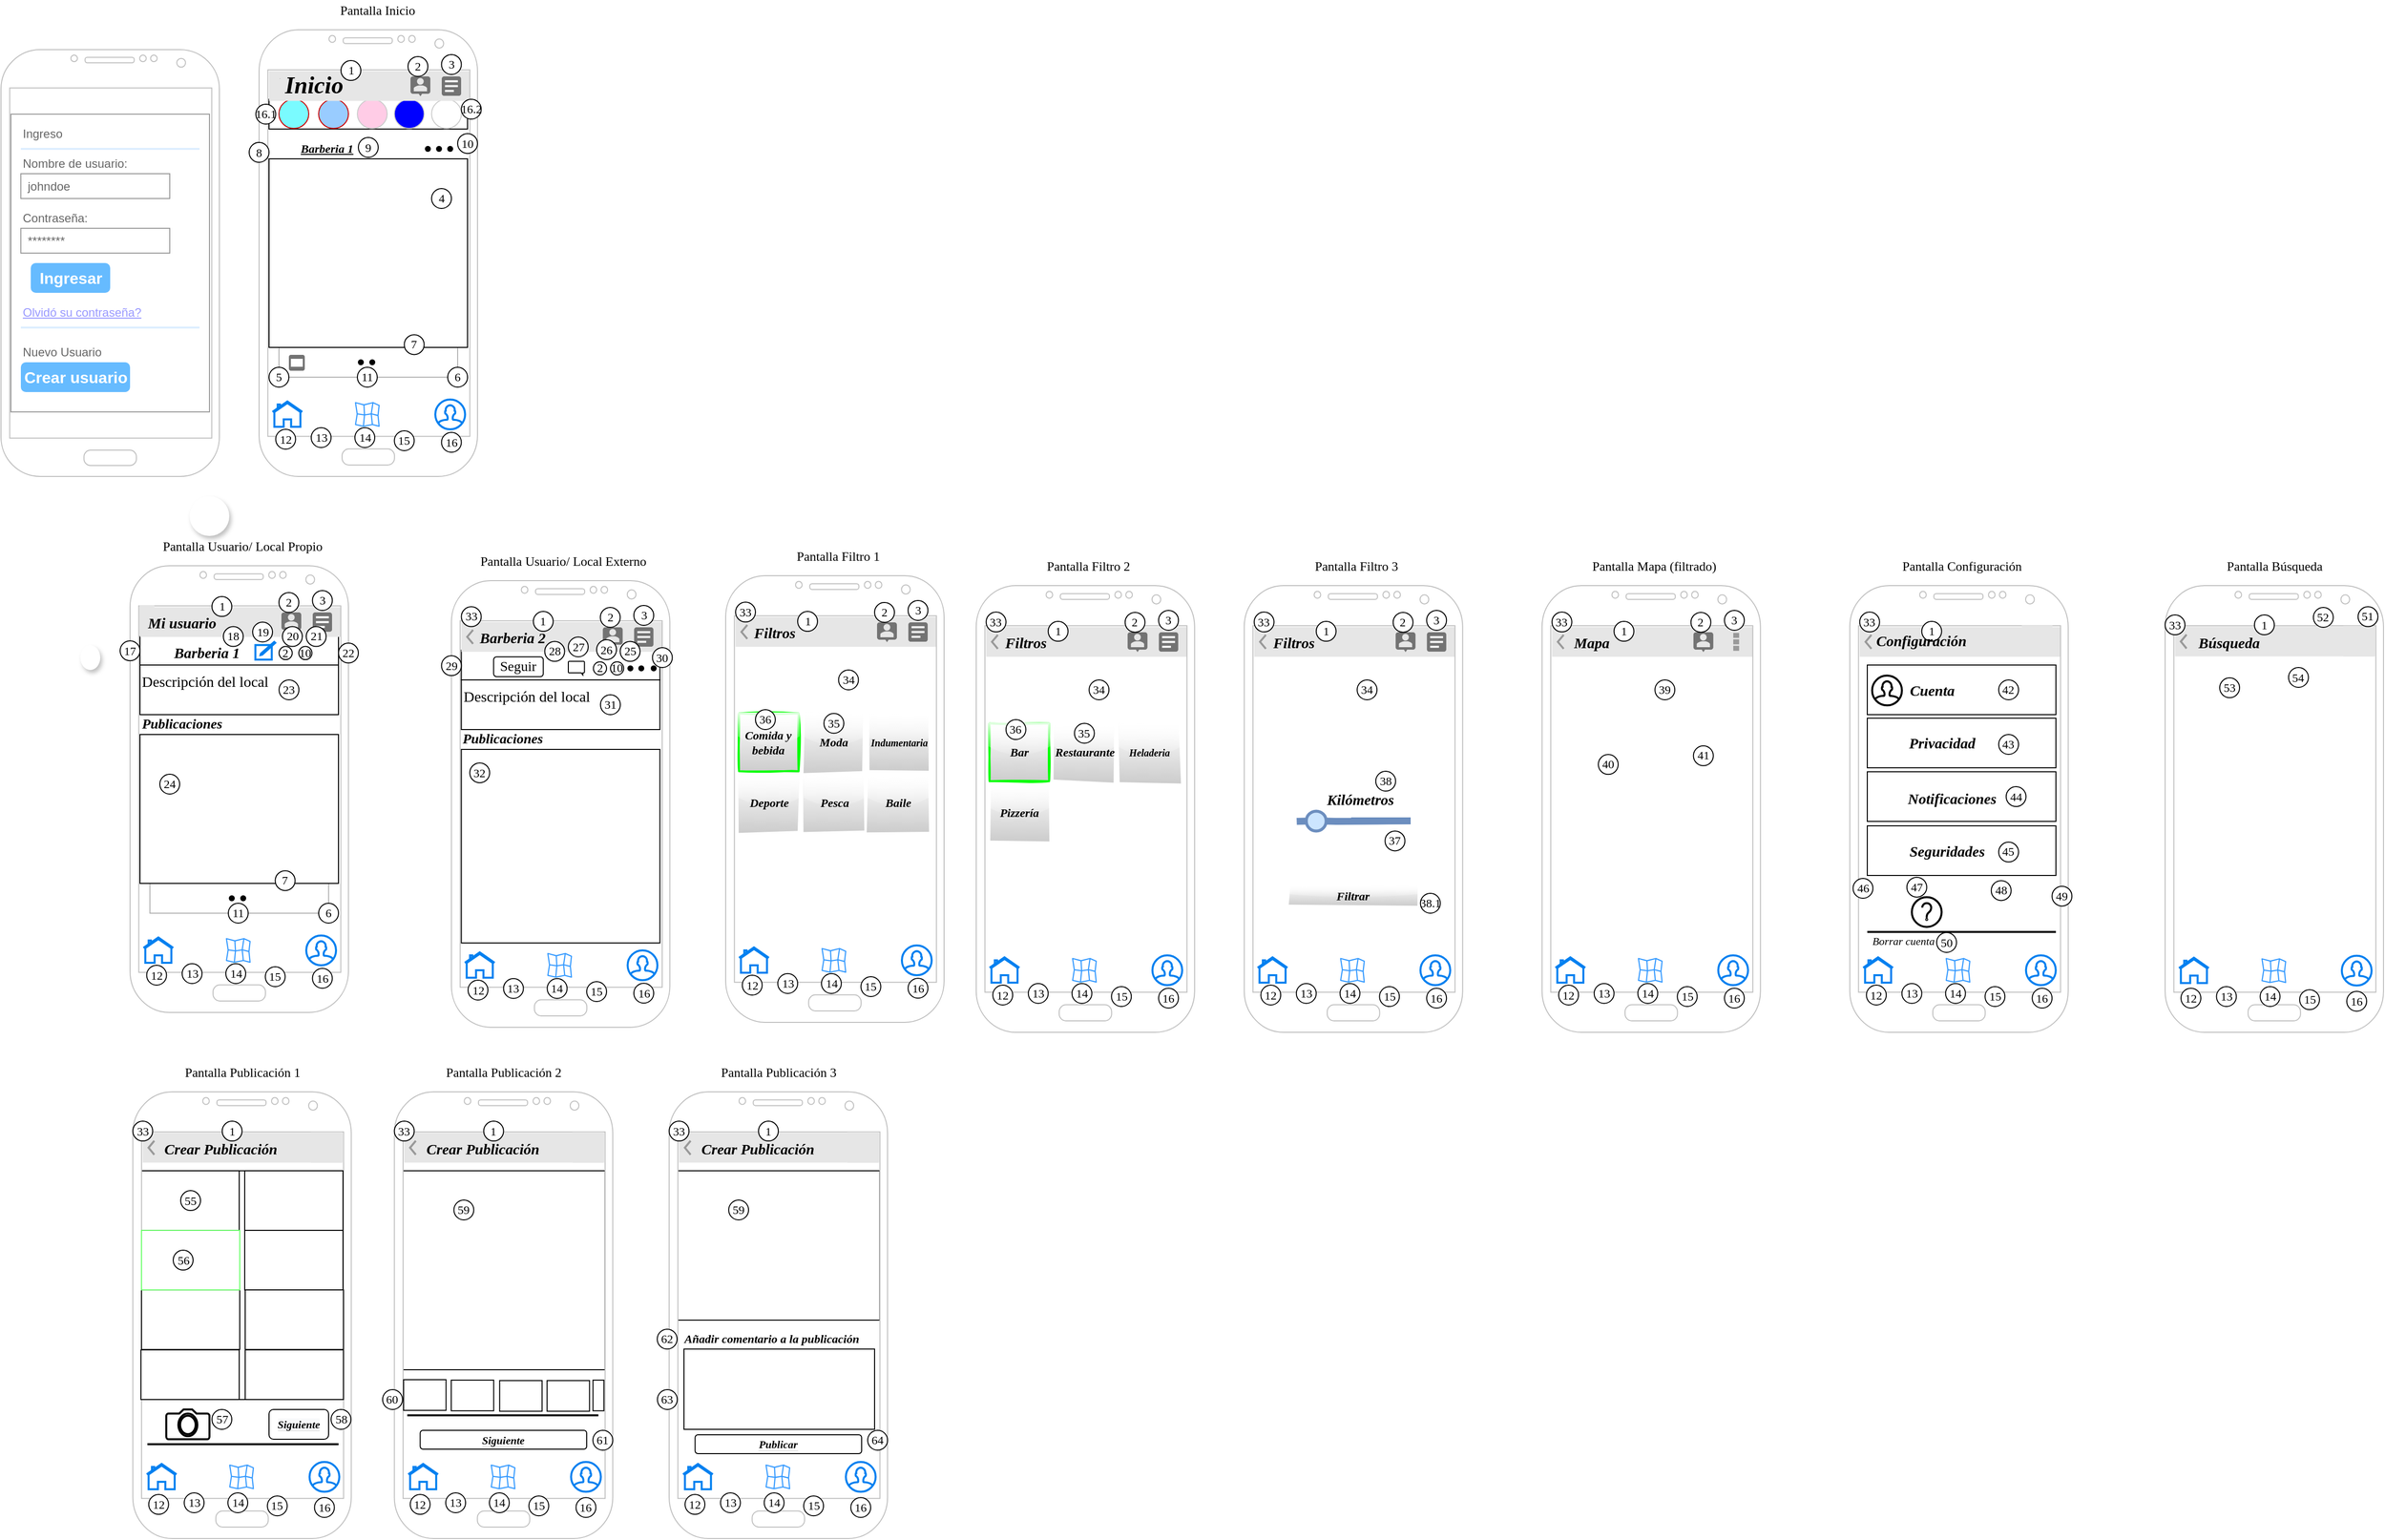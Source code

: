 <mxfile version="18.0.7" type="device"><diagram id="tJ5s2TbOK87t5_xjEDuh" name="Page-1"><mxGraphModel dx="383" dy="1789" grid="1" gridSize="10" guides="1" tooltips="1" connect="1" arrows="1" fold="1" page="1" pageScale="1" pageWidth="827" pageHeight="1169" math="0" shadow="0"><root><mxCell id="0"/><mxCell id="1" parent="0"/><mxCell id="inlHGRO410r5ORvEugx7-32" value="" style="whiteSpace=wrap;html=1;fontFamily=Times New Roman;strokeColor=#B3B3B3;" parent="1" vertex="1"><mxGeometry x="340" y="310" width="180" height="30" as="geometry"/></mxCell><mxCell id="jUv7rieqYdb6s1sMTVFV-201" value="" style="whiteSpace=wrap;html=1;rounded=0;labelBackgroundColor=#E6E6E6;fontFamily=Times New Roman;fontSize=11;fontColor=#000000;strokeColor=#000000;strokeWidth=1;fillColor=#FFFFFF;" parent="1" vertex="1"><mxGeometry x="201" y="1139.55" width="204" height="230.45" as="geometry"/></mxCell><mxCell id="jUv7rieqYdb6s1sMTVFV-202" value="" style="whiteSpace=wrap;html=1;rounded=0;labelBackgroundColor=#E6E6E6;fontFamily=Times New Roman;fontSize=11;fontColor=#000000;strokeColor=#000000;strokeWidth=1;fillColor=#FFFFFF;" parent="1" vertex="1"><mxGeometry x="201" y="1139.55" width="99" height="60" as="geometry"/></mxCell><mxCell id="jUv7rieqYdb6s1sMTVFV-69" value="" style="whiteSpace=wrap;html=1;labelBackgroundColor=#E6E6E6;strokeColor=#000000;" parent="1" vertex="1"><mxGeometry x="1940" y="792" width="190" height="50" as="geometry"/></mxCell><mxCell id="jUv7rieqYdb6s1sMTVFV-66" value="" style="whiteSpace=wrap;html=1;labelBackgroundColor=#E6E6E6;strokeColor=#000000;" parent="1" vertex="1"><mxGeometry x="1940" y="737.54" width="190" height="50" as="geometry"/></mxCell><mxCell id="jUv7rieqYdb6s1sMTVFV-63" value="" style="whiteSpace=wrap;html=1;labelBackgroundColor=#E6E6E6;strokeColor=#000000;" parent="1" vertex="1"><mxGeometry x="1940" y="683.54" width="190" height="50" as="geometry"/></mxCell><mxCell id="jUv7rieqYdb6s1sMTVFV-58" value="" style="whiteSpace=wrap;html=1;labelBackgroundColor=#E6E6E6;strokeColor=#000000;" parent="1" vertex="1"><mxGeometry x="1940" y="630" width="190" height="50" as="geometry"/></mxCell><mxCell id="inlHGRO410r5ORvEugx7-257" value="" style="shape=image;html=1;verticalAlign=top;verticalLabelPosition=bottom;labelBackgroundColor=#ffffff;imageAspect=0;aspect=fixed;image=https://cdn4.iconfinder.com/data/icons/Classy_Social_Media_Icons/32/map.png;fontFamily=Times New Roman;fontSize=14;fontColor=#000000;strokeColor=#000000;strokeWidth=1;fillColor=#FFFFFF;" parent="1" vertex="1"><mxGeometry x="787.63" y="700" width="224.75" height="224.75" as="geometry"/></mxCell><mxCell id="inlHGRO410r5ORvEugx7-255" value="" style="shape=image;html=1;verticalAlign=top;verticalLabelPosition=bottom;labelBackgroundColor=#ffffff;imageAspect=0;aspect=fixed;image=https://cdn4.iconfinder.com/data/icons/Classy_Social_Media_Icons/32/map.png;fontFamily=Times New Roman;fontSize=14;fontColor=#000000;strokeColor=#000000;strokeWidth=1;fillColor=#FFFFFF;" parent="1" vertex="1"><mxGeometry x="789" y="595.25" width="224.75" height="224.75" as="geometry"/></mxCell><mxCell id="inlHGRO410r5ORvEugx7-139" value="" style="whiteSpace=wrap;html=1;fontFamily=Times New Roman;" parent="1" vertex="1"><mxGeometry x="523.75" y="715" width="200" height="195" as="geometry"/></mxCell><mxCell id="inlHGRO410r5ORvEugx7-197" value="" style="shape=image;html=1;verticalAlign=top;verticalLabelPosition=bottom;labelBackgroundColor=#ffffff;imageAspect=0;aspect=fixed;image=https://cdn2.iconfinder.com/data/icons/vivid/48/image-128.png" parent="1" vertex="1"><mxGeometry x="515.25" y="700" width="82.81" height="82.81" as="geometry"/></mxCell><mxCell id="inlHGRO410r5ORvEugx7-60" value="" style="whiteSpace=wrap;html=1;fontFamily=Times New Roman;fontColor=#000000;" parent="1" vertex="1"><mxGeometry x="330" y="60" width="200" height="30" as="geometry"/></mxCell><mxCell id="inlHGRO410r5ORvEugx7-64" value="" style="ellipse;whiteSpace=wrap;html=1;fontFamily=Times New Roman;fontColor=#000000;strokeColor=#CCCCCC;" parent="1" vertex="1"><mxGeometry x="493.75" y="60" width="30" height="29.4" as="geometry"/></mxCell><mxCell id="inlHGRO410r5ORvEugx7-63" value="" style="ellipse;whiteSpace=wrap;html=1;fontFamily=Times New Roman;fontColor=#000000;fillColor=#0000FF;strokeColor=#CCCCCC;" parent="1" vertex="1"><mxGeometry x="456.26" y="60" width="30" height="29.4" as="geometry"/></mxCell><mxCell id="inlHGRO410r5ORvEugx7-62" value="" style="ellipse;whiteSpace=wrap;html=1;fontFamily=Times New Roman;fontColor=#000000;fillColor=#FFCCE6;strokeColor=#CCCCCC;" parent="1" vertex="1"><mxGeometry x="419" y="60" width="30" height="29.4" as="geometry"/></mxCell><mxCell id="inlHGRO410r5ORvEugx7-61" value="" style="ellipse;whiteSpace=wrap;html=1;fontFamily=Times New Roman;fontColor=#000000;fillColor=#99CCFF;strokeColor=#CC0000;" parent="1" vertex="1"><mxGeometry x="380" y="60" width="30" height="29.4" as="geometry"/></mxCell><mxCell id="inlHGRO410r5ORvEugx7-58" value="" style="ellipse;whiteSpace=wrap;html=1;fontFamily=Times New Roman;fontColor=#000000;strokeColor=#CC0000;fillColor=#7AFBFF;" parent="1" vertex="1"><mxGeometry x="340" y="60" width="30" height="29.4" as="geometry"/></mxCell><mxCell id="inlHGRO410r5ORvEugx7-4" value="" style="strokeWidth=1;html=1;shadow=0;dashed=0;shape=mxgraph.android.action_bar;fillColor=#E6E6E6;strokeColor=#c0c0c0;strokeWidth=2;" parent="1" vertex="1"><mxGeometry x="330" y="31.66" width="205" height="30" as="geometry"/></mxCell><mxCell id="inlHGRO410r5ORvEugx7-18" value="" style="whiteSpace=wrap;html=1;fontFamily=Times New Roman;" parent="1" vertex="1"><mxGeometry x="330" y="120" width="200" height="190" as="geometry"/></mxCell><mxCell id="tR5MIEXukY1_eR6PduGg-1" value="" style="verticalLabelPosition=bottom;verticalAlign=top;html=1;shadow=0;dashed=0;strokeWidth=1;shape=mxgraph.android.phone2;strokeColor=#c0c0c0;" parent="1" vertex="1"><mxGeometry x="60" y="10" width="220" height="430" as="geometry"/></mxCell><mxCell id="tR5MIEXukY1_eR6PduGg-11" value="" style="strokeWidth=1;shadow=0;dashed=0;align=center;html=1;shape=mxgraph.mockup.forms.rrect;rSize=0;strokeColor=#999999;fillColor=#ffffff;" parent="1" vertex="1"><mxGeometry x="70" y="75" width="200" height="300" as="geometry"/></mxCell><mxCell id="tR5MIEXukY1_eR6PduGg-12" value="Ingreso" style="strokeWidth=1;shadow=0;dashed=0;align=center;html=1;shape=mxgraph.mockup.forms.anchor;fontSize=12;fontColor=#666666;align=left;resizeWidth=1;spacingLeft=0;" parent="tR5MIEXukY1_eR6PduGg-11" vertex="1"><mxGeometry width="100" height="20" relative="1" as="geometry"><mxPoint x="10" y="10" as="offset"/></mxGeometry></mxCell><mxCell id="tR5MIEXukY1_eR6PduGg-13" value="" style="shape=line;strokeColor=#ddeeff;strokeWidth=2;html=1;resizeWidth=1;" parent="tR5MIEXukY1_eR6PduGg-11" vertex="1"><mxGeometry width="180" height="10" relative="1" as="geometry"><mxPoint x="10" y="30" as="offset"/></mxGeometry></mxCell><mxCell id="tR5MIEXukY1_eR6PduGg-14" value="Nombre de usuario:" style="strokeWidth=1;shadow=0;dashed=0;align=center;html=1;shape=mxgraph.mockup.forms.anchor;fontSize=12;fontColor=#666666;align=left;resizeWidth=1;spacingLeft=0;" parent="tR5MIEXukY1_eR6PduGg-11" vertex="1"><mxGeometry width="110" height="20" relative="1" as="geometry"><mxPoint x="10" y="40" as="offset"/></mxGeometry></mxCell><mxCell id="tR5MIEXukY1_eR6PduGg-15" value="johndoe" style="strokeWidth=1;shadow=0;dashed=0;align=center;html=1;shape=mxgraph.mockup.forms.rrect;rSize=0;strokeColor=#999999;fontColor=#666666;align=left;spacingLeft=5;resizeWidth=1;" parent="tR5MIEXukY1_eR6PduGg-11" vertex="1"><mxGeometry width="150" height="25" relative="1" as="geometry"><mxPoint x="10" y="60" as="offset"/></mxGeometry></mxCell><mxCell id="tR5MIEXukY1_eR6PduGg-16" value="Contraseña:" style="strokeWidth=1;shadow=0;dashed=0;align=center;html=1;shape=mxgraph.mockup.forms.anchor;fontSize=12;fontColor=#666666;align=left;resizeWidth=1;spacingLeft=0;" parent="tR5MIEXukY1_eR6PduGg-11" vertex="1"><mxGeometry width="100" height="20" relative="1" as="geometry"><mxPoint x="10" y="95" as="offset"/></mxGeometry></mxCell><mxCell id="tR5MIEXukY1_eR6PduGg-17" value="********" style="strokeWidth=1;shadow=0;dashed=0;align=center;html=1;shape=mxgraph.mockup.forms.rrect;rSize=0;strokeColor=#999999;fontColor=#666666;align=left;spacingLeft=5;resizeWidth=1;" parent="tR5MIEXukY1_eR6PduGg-11" vertex="1"><mxGeometry width="150" height="25" relative="1" as="geometry"><mxPoint x="10" y="115" as="offset"/></mxGeometry></mxCell><mxCell id="tR5MIEXukY1_eR6PduGg-18" value="Ingresar" style="strokeWidth=1;shadow=0;dashed=0;align=center;html=1;shape=mxgraph.mockup.forms.rrect;rSize=5;strokeColor=none;fontColor=#ffffff;fillColor=#66bbff;fontSize=16;fontStyle=1;" parent="tR5MIEXukY1_eR6PduGg-11" vertex="1"><mxGeometry y="1" width="80" height="30" relative="1" as="geometry"><mxPoint x="20" y="-150" as="offset"/></mxGeometry></mxCell><mxCell id="tR5MIEXukY1_eR6PduGg-19" value="Olvidó su contraseña?" style="strokeWidth=1;shadow=0;dashed=0;align=center;html=1;shape=mxgraph.mockup.forms.anchor;fontSize=12;fontColor=#9999ff;align=left;spacingLeft=0;fontStyle=4;resizeWidth=1;" parent="tR5MIEXukY1_eR6PduGg-11" vertex="1"><mxGeometry y="1" width="150" height="20" relative="1" as="geometry"><mxPoint x="10" y="-110" as="offset"/></mxGeometry></mxCell><mxCell id="tR5MIEXukY1_eR6PduGg-20" value="" style="shape=line;strokeColor=#ddeeff;strokeWidth=2;html=1;resizeWidth=1;" parent="tR5MIEXukY1_eR6PduGg-11" vertex="1"><mxGeometry y="1" width="180" height="10" relative="1" as="geometry"><mxPoint x="10" y="-90" as="offset"/></mxGeometry></mxCell><mxCell id="tR5MIEXukY1_eR6PduGg-21" value="Nuevo Usuario" style="strokeWidth=1;shadow=0;dashed=0;align=center;html=1;shape=mxgraph.mockup.forms.anchor;fontSize=12;fontColor=#666666;align=left;spacingLeft=0;resizeWidth=1;" parent="tR5MIEXukY1_eR6PduGg-11" vertex="1"><mxGeometry y="1" width="150" height="20" relative="1" as="geometry"><mxPoint x="10" y="-70" as="offset"/></mxGeometry></mxCell><mxCell id="tR5MIEXukY1_eR6PduGg-22" value="Crear usuario" style="strokeWidth=1;shadow=0;dashed=0;align=center;html=1;shape=mxgraph.mockup.forms.rrect;rSize=5;strokeColor=none;fontColor=#ffffff;fillColor=#66bbff;fontSize=16;fontStyle=1;" parent="tR5MIEXukY1_eR6PduGg-11" vertex="1"><mxGeometry y="1" width="110" height="30" relative="1" as="geometry"><mxPoint x="10" y="-50" as="offset"/></mxGeometry></mxCell><mxCell id="tR5MIEXukY1_eR6PduGg-23" value="" style="verticalLabelPosition=bottom;verticalAlign=top;html=1;shadow=0;dashed=0;strokeWidth=1;shape=mxgraph.android.phone2;strokeColor=#c0c0c0;" parent="1" vertex="1"><mxGeometry x="320" y="-10" width="220" height="450" as="geometry"/></mxCell><mxCell id="tR5MIEXukY1_eR6PduGg-39" value="" style="html=1;verticalLabelPosition=bottom;align=center;labelBackgroundColor=#ffffff;verticalAlign=top;strokeWidth=2;strokeColor=#0080F0;shadow=0;dashed=0;shape=mxgraph.ios7.icons.home;" parent="1" vertex="1"><mxGeometry x="333.5" y="364.5" width="30" height="25.5" as="geometry"/></mxCell><mxCell id="tR5MIEXukY1_eR6PduGg-40" value="" style="shape=image;html=1;verticalAlign=top;verticalLabelPosition=bottom;labelBackgroundColor=#ffffff;imageAspect=0;aspect=fixed;image=https://cdn2.iconfinder.com/data/icons/bitsies/128/Magnifier-128.png" parent="1" vertex="1"><mxGeometry x="372.5" y="360.87" width="30" height="30" as="geometry"/></mxCell><mxCell id="tR5MIEXukY1_eR6PduGg-42" value="" style="html=1;verticalLabelPosition=bottom;align=center;labelBackgroundColor=#ffffff;verticalAlign=top;strokeWidth=2;strokeColor=#0080F0;shadow=0;dashed=0;shape=mxgraph.ios7.icons.user;" parent="1" vertex="1"><mxGeometry x="497.5" y="362.5" width="30" height="30" as="geometry"/></mxCell><mxCell id="inlHGRO410r5ORvEugx7-1" value="" style="dashed=0;aspect=fixed;verticalLabelPosition=bottom;verticalAlign=top;align=center;shape=mxgraph.gmdl.chat;strokeColor=none;fillColor=#737373;shadow=0;sketch=0;" parent="1" vertex="1"><mxGeometry x="472.5" y="36.98" width="20" height="20" as="geometry"/></mxCell><mxCell id="inlHGRO410r5ORvEugx7-7" value="1" style="ellipse;whiteSpace=wrap;html=1;fontFamily=Times New Roman;" parent="1" vertex="1"><mxGeometry x="402.5" y="21.06" width="20" height="20" as="geometry"/></mxCell><mxCell id="inlHGRO410r5ORvEugx7-8" value="2" style="ellipse;whiteSpace=wrap;html=1;fontFamily=Times New Roman;" parent="1" vertex="1"><mxGeometry x="470" y="16.98" width="20" height="20" as="geometry"/></mxCell><mxCell id="inlHGRO410r5ORvEugx7-9" value="3" style="ellipse;whiteSpace=wrap;html=1;fontFamily=Times New Roman;" parent="1" vertex="1"><mxGeometry x="503.75" y="14.98" width="20" height="20" as="geometry"/></mxCell><mxCell id="inlHGRO410r5ORvEugx7-14" value="" style="shape=ellipse;strokeColor=none;fillColor=#ffffff;shadow=1;gradientColor=none;sketch=0;hachureGap=4;pointerEvents=0;fontFamily=Architects Daughter;fontSource=https%3A%2F%2Ffonts.googleapis.com%2Fcss%3Ffamily%3DArchitects%2BDaughter;fontSize=20;" parent="1" vertex="1"><mxGeometry x="140" y="610" width="20" height="25" as="geometry"/></mxCell><mxCell id="inlHGRO410r5ORvEugx7-15" value="" style="dashed=0;html=1;shape=mxgraph.gmdl.sheet;strokeColor=none;fillColor=#737373;sketch=0;hachureGap=4;pointerEvents=0;fontFamily=Architects Daughter;fontSource=https%3A%2F%2Ffonts.googleapis.com%2Fcss%3Ffamily%3DArchitects%2BDaughter;fontSize=20;" parent="inlHGRO410r5ORvEugx7-14" vertex="1"><mxGeometry x="0.5" y="0.5" width="16" height="16" relative="1" as="geometry"><mxPoint x="200" y="-305" as="offset"/></mxGeometry></mxCell><mxCell id="inlHGRO410r5ORvEugx7-17" value="" style="shape=image;html=1;verticalAlign=top;verticalLabelPosition=bottom;labelBackgroundColor=#ffffff;imageAspect=0;aspect=fixed;image=https://cdn2.iconfinder.com/data/icons/home-sweet-home-4/320/image_frame-128.png" parent="1" vertex="1"><mxGeometry x="330" y="110" width="200" height="200" as="geometry"/></mxCell><mxCell id="inlHGRO410r5ORvEugx7-25" value="" style="shape=ellipse;strokeColor=none;fillColor=#ffffff;shadow=1;gradientColor=none;sketch=0;hachureGap=4;pointerEvents=0;fontFamily=Architects Daughter;fontSource=https%3A%2F%2Ffonts.googleapis.com%2Fcss%3Ffamily%3DArchitects%2BDaughter;fontSize=20;" parent="1" vertex="1"><mxGeometry x="250" y="460" width="40" height="40" as="geometry"/></mxCell><mxCell id="inlHGRO410r5ORvEugx7-26" value="" style="dashed=0;html=1;shape=mxgraph.gmdl.doc;strokeColor=#ffffff;fillColor=#737373;strokeWidth=2;sketch=0;hachureGap=4;pointerEvents=0;fontFamily=Architects Daughter;fontSource=https%3A%2F%2Ffonts.googleapis.com%2Fcss%3Ffamily%3DArchitects%2BDaughter;fontSize=20;" parent="inlHGRO410r5ORvEugx7-25" vertex="1"><mxGeometry x="0.5" y="0.5" width="19.5" height="19.5" relative="1" as="geometry"><mxPoint x="234" y="-443" as="offset"/></mxGeometry></mxCell><mxCell id="inlHGRO410r5ORvEugx7-33" value="4" style="ellipse;whiteSpace=wrap;html=1;fontFamily=Times New Roman;" parent="1" vertex="1"><mxGeometry x="493.75" y="150" width="20" height="20" as="geometry"/></mxCell><mxCell id="inlHGRO410r5ORvEugx7-34" value="5" style="ellipse;whiteSpace=wrap;html=1;fontFamily=Times New Roman;" parent="1" vertex="1"><mxGeometry x="330" y="330" width="20" height="20" as="geometry"/></mxCell><mxCell id="inlHGRO410r5ORvEugx7-37" value="" style="shape=image;html=1;verticalAlign=top;verticalLabelPosition=bottom;labelBackgroundColor=#ffffff;imageAspect=0;aspect=fixed;image=https://cdn4.iconfinder.com/data/icons/essentials-73/24/029_-_Star-128.png;fontFamily=Times New Roman;" parent="1" vertex="1"><mxGeometry x="492.26" y="312.82" width="24.37" height="24.37" as="geometry"/></mxCell><mxCell id="inlHGRO410r5ORvEugx7-38" value="6" style="ellipse;whiteSpace=wrap;html=1;fontFamily=Times New Roman;" parent="1" vertex="1"><mxGeometry x="510" y="330" width="20" height="20" as="geometry"/></mxCell><mxCell id="inlHGRO410r5ORvEugx7-39" value="" style="shape=image;html=1;verticalAlign=top;verticalLabelPosition=bottom;labelBackgroundColor=#ffffff;imageAspect=0;aspect=fixed;image=https://cdn4.iconfinder.com/data/icons/essential-app-1/16/love-like-popular-favorite-128.png;fontFamily=Times New Roman;fontColor=#CCCCCC;" parent="1" vertex="1"><mxGeometry x="454" y="317.19" width="20" height="20" as="geometry"/></mxCell><mxCell id="inlHGRO410r5ORvEugx7-41" value="" style="shape=image;html=1;verticalAlign=top;verticalLabelPosition=bottom;labelBackgroundColor=#ffffff;imageAspect=0;aspect=fixed;image=https://cdn2.iconfinder.com/data/icons/vivid/48/image-128.png" parent="1" vertex="1"><mxGeometry x="330" y="90" width="33.5" height="33.5" as="geometry"/></mxCell><mxCell id="inlHGRO410r5ORvEugx7-46" value="&lt;font color=&quot;#000000&quot;&gt;&lt;u&gt;&lt;b&gt;&lt;i&gt;Barberia 1&lt;/i&gt;&lt;/b&gt;&lt;/u&gt;&lt;/font&gt;" style="text;html=1;align=center;verticalAlign=middle;resizable=0;points=[];autosize=1;strokeColor=none;fillColor=none;fontFamily=Times New Roman;fontColor=#CCCCCC;" parent="1" vertex="1"><mxGeometry x="352.5" y="100" width="70" height="20" as="geometry"/></mxCell><mxCell id="inlHGRO410r5ORvEugx7-47" value="" style="shape=waypoint;sketch=0;size=6;pointerEvents=1;points=[];fillColor=none;resizable=0;rotatable=0;perimeter=centerPerimeter;snapToPoint=1;fontFamily=Times New Roman;fontColor=#000000;" parent="1" vertex="1"><mxGeometry x="470" y="90" width="40" height="40" as="geometry"/></mxCell><mxCell id="inlHGRO410r5ORvEugx7-48" value="" style="shape=waypoint;sketch=0;size=6;pointerEvents=1;points=[];fillColor=none;resizable=0;rotatable=0;perimeter=centerPerimeter;snapToPoint=1;fontFamily=Times New Roman;fontColor=#000000;" parent="1" vertex="1"><mxGeometry x="481.25" y="90" width="40" height="40" as="geometry"/></mxCell><mxCell id="inlHGRO410r5ORvEugx7-49" value="" style="shape=waypoint;sketch=0;size=6;pointerEvents=1;points=[];fillColor=none;resizable=0;rotatable=0;perimeter=centerPerimeter;snapToPoint=1;fontFamily=Times New Roman;fontColor=#000000;" parent="1" vertex="1"><mxGeometry x="492.5" y="90" width="40" height="40" as="geometry"/></mxCell><mxCell id="inlHGRO410r5ORvEugx7-50" value="8" style="ellipse;whiteSpace=wrap;html=1;fontFamily=Times New Roman;" parent="1" vertex="1"><mxGeometry x="310" y="103.5" width="20" height="20" as="geometry"/></mxCell><mxCell id="inlHGRO410r5ORvEugx7-51" value="9" style="ellipse;whiteSpace=wrap;html=1;fontFamily=Times New Roman;" parent="1" vertex="1"><mxGeometry x="420" y="98.5" width="20" height="20" as="geometry"/></mxCell><mxCell id="inlHGRO410r5ORvEugx7-52" value="10" style="ellipse;whiteSpace=wrap;html=1;fontFamily=Times New Roman;" parent="1" vertex="1"><mxGeometry x="520" y="94.57" width="20" height="20" as="geometry"/></mxCell><mxCell id="inlHGRO410r5ORvEugx7-53" value="11" style="ellipse;whiteSpace=wrap;html=1;fontFamily=Times New Roman;" parent="1" vertex="1"><mxGeometry x="419" y="330" width="20" height="20" as="geometry"/></mxCell><mxCell id="inlHGRO410r5ORvEugx7-54" value="" style="shape=waypoint;sketch=0;size=6;pointerEvents=1;points=[];fillColor=none;resizable=0;rotatable=0;perimeter=centerPerimeter;snapToPoint=1;fontFamily=Times New Roman;fontColor=#000000;" parent="1" vertex="1"><mxGeometry x="402.5" y="305" width="40" height="40" as="geometry"/></mxCell><mxCell id="inlHGRO410r5ORvEugx7-55" value="" style="shape=waypoint;sketch=0;size=6;pointerEvents=1;points=[];fillColor=none;resizable=0;rotatable=0;perimeter=centerPerimeter;snapToPoint=1;fontFamily=Times New Roman;fontColor=#000000;" parent="1" vertex="1"><mxGeometry x="414" y="305" width="40" height="40" as="geometry"/></mxCell><mxCell id="inlHGRO410r5ORvEugx7-56" value="7" style="ellipse;whiteSpace=wrap;html=1;fontFamily=Times New Roman;" parent="1" vertex="1"><mxGeometry x="466.26" y="297.19" width="20" height="20" as="geometry"/></mxCell><mxCell id="inlHGRO410r5ORvEugx7-66" value="" style="whiteSpace=wrap;html=1;fontFamily=Times New Roman;fontColor=#000000;strokeColor=#E6E6E6;fillColor=#E6E6E6;" parent="1" vertex="1"><mxGeometry x="332" y="40" width="14" height="20.25" as="geometry"/></mxCell><mxCell id="inlHGRO410r5ORvEugx7-6" value="&lt;h1&gt;&lt;i style=&quot;&quot;&gt;&lt;font face=&quot;Times New Roman&quot;&gt;Inicio&lt;/font&gt;&lt;/i&gt;&lt;/h1&gt;" style="text;html=1;align=center;verticalAlign=middle;resizable=0;points=[];autosize=1;strokeColor=none;fillColor=none;" parent="1" vertex="1"><mxGeometry x="340" y="21.06" width="70" height="50" as="geometry"/></mxCell><mxCell id="inlHGRO410r5ORvEugx7-68" value="" style="sketch=0;outlineConnect=0;fontColor=#232F3E;gradientColor=none;fillColor=#3399FF;strokeColor=default;verticalLabelPosition=bottom;verticalAlign=top;align=center;html=1;fontSize=12;fontStyle=0;aspect=fixed;shape=mxgraph.aws4.location_service_map;fontFamily=Times New Roman;strokeWidth=5;" parent="1" vertex="1"><mxGeometry x="416.5" y="365" width="25" height="25" as="geometry"/></mxCell><mxCell id="inlHGRO410r5ORvEugx7-69" value="" style="shape=image;html=1;verticalAlign=top;verticalLabelPosition=bottom;labelBackgroundColor=#ffffff;imageAspect=0;aspect=fixed;image=https://cdn1.iconfinder.com/data/icons/unicons-line-vol-1/24/camera-plus-128.png;fontFamily=Times New Roman;fontSize=13;fontColor=#000000;strokeColor=default;strokeWidth=5;fillColor=#3399FF;" parent="1" vertex="1"><mxGeometry x="451.87" y="357.74" width="36.26" height="36.26" as="geometry"/></mxCell><mxCell id="inlHGRO410r5ORvEugx7-70" value="12" style="ellipse;whiteSpace=wrap;html=1;fontFamily=Times New Roman;" parent="1" vertex="1"><mxGeometry x="336.75" y="392.5" width="20" height="20" as="geometry"/></mxCell><mxCell id="inlHGRO410r5ORvEugx7-71" value="13" style="ellipse;whiteSpace=wrap;html=1;fontFamily=Times New Roman;" parent="1" vertex="1"><mxGeometry x="372.5" y="390.87" width="20" height="20" as="geometry"/></mxCell><mxCell id="inlHGRO410r5ORvEugx7-72" value="14" style="ellipse;whiteSpace=wrap;html=1;fontFamily=Times New Roman;" parent="1" vertex="1"><mxGeometry x="416.5" y="390.87" width="20" height="20" as="geometry"/></mxCell><mxCell id="inlHGRO410r5ORvEugx7-73" value="15" style="ellipse;whiteSpace=wrap;html=1;fontFamily=Times New Roman;" parent="1" vertex="1"><mxGeometry x="456.26" y="394" width="20" height="20" as="geometry"/></mxCell><mxCell id="inlHGRO410r5ORvEugx7-74" value="16" style="ellipse;whiteSpace=wrap;html=1;fontFamily=Times New Roman;" parent="1" vertex="1"><mxGeometry x="503.75" y="395.63" width="20" height="20" as="geometry"/></mxCell><mxCell id="inlHGRO410r5ORvEugx7-75" value="" style="whiteSpace=wrap;html=1;fontFamily=Times New Roman;fontColor=#000000;" parent="1" vertex="1"><mxGeometry x="200" y="600" width="200" height="30" as="geometry"/></mxCell><mxCell id="inlHGRO410r5ORvEugx7-81" value="" style="strokeWidth=1;html=1;shadow=0;dashed=0;shape=mxgraph.android.action_bar;fillColor=#E6E6E6;strokeColor=#c0c0c0;strokeWidth=2;" parent="1" vertex="1"><mxGeometry x="200" y="571.66" width="205" height="30" as="geometry"/></mxCell><mxCell id="inlHGRO410r5ORvEugx7-82" value="" style="whiteSpace=wrap;html=1;fontFamily=Times New Roman;strokeColor=#B3B3B3;" parent="1" vertex="1"><mxGeometry x="210" y="850" width="180" height="30" as="geometry"/></mxCell><mxCell id="inlHGRO410r5ORvEugx7-83" value="" style="whiteSpace=wrap;html=1;fontFamily=Times New Roman;" parent="1" vertex="1"><mxGeometry x="200" y="700" width="200" height="150" as="geometry"/></mxCell><mxCell id="inlHGRO410r5ORvEugx7-84" value="" style="verticalLabelPosition=bottom;verticalAlign=top;html=1;shadow=0;dashed=0;strokeWidth=1;shape=mxgraph.android.phone2;strokeColor=#c0c0c0;" parent="1" vertex="1"><mxGeometry x="190" y="530" width="220" height="450" as="geometry"/></mxCell><mxCell id="inlHGRO410r5ORvEugx7-85" value="" style="html=1;verticalLabelPosition=bottom;align=center;labelBackgroundColor=#ffffff;verticalAlign=top;strokeWidth=2;strokeColor=#0080F0;shadow=0;dashed=0;shape=mxgraph.ios7.icons.home;" parent="1" vertex="1"><mxGeometry x="203.5" y="904.5" width="30" height="25.5" as="geometry"/></mxCell><mxCell id="inlHGRO410r5ORvEugx7-86" value="" style="shape=image;html=1;verticalAlign=top;verticalLabelPosition=bottom;labelBackgroundColor=#ffffff;imageAspect=0;aspect=fixed;image=https://cdn2.iconfinder.com/data/icons/bitsies/128/Magnifier-128.png" parent="1" vertex="1"><mxGeometry x="242.5" y="900.87" width="30" height="30" as="geometry"/></mxCell><mxCell id="inlHGRO410r5ORvEugx7-87" value="" style="html=1;verticalLabelPosition=bottom;align=center;labelBackgroundColor=#ffffff;verticalAlign=top;strokeWidth=2;strokeColor=#0080F0;shadow=0;dashed=0;shape=mxgraph.ios7.icons.user;" parent="1" vertex="1"><mxGeometry x="367.5" y="902.5" width="30" height="30" as="geometry"/></mxCell><mxCell id="inlHGRO410r5ORvEugx7-88" value="" style="dashed=0;aspect=fixed;verticalLabelPosition=bottom;verticalAlign=top;align=center;shape=mxgraph.gmdl.chat;strokeColor=none;fillColor=#737373;shadow=0;sketch=0;" parent="1" vertex="1"><mxGeometry x="342.5" y="576.98" width="20" height="20" as="geometry"/></mxCell><mxCell id="inlHGRO410r5ORvEugx7-89" value="1" style="ellipse;whiteSpace=wrap;html=1;fontFamily=Times New Roman;" parent="1" vertex="1"><mxGeometry x="272.5" y="561.06" width="20" height="20" as="geometry"/></mxCell><mxCell id="inlHGRO410r5ORvEugx7-90" value="2" style="ellipse;whiteSpace=wrap;html=1;fontFamily=Times New Roman;" parent="1" vertex="1"><mxGeometry x="340" y="556.98" width="20" height="20" as="geometry"/></mxCell><mxCell id="inlHGRO410r5ORvEugx7-91" value="3" style="ellipse;whiteSpace=wrap;html=1;fontFamily=Times New Roman;" parent="1" vertex="1"><mxGeometry x="373.75" y="554.98" width="20" height="20" as="geometry"/></mxCell><mxCell id="inlHGRO410r5ORvEugx7-93" value="" style="shape=image;html=1;verticalAlign=top;verticalLabelPosition=bottom;labelBackgroundColor=#ffffff;imageAspect=0;aspect=fixed;image=https://cdn2.iconfinder.com/data/icons/home-sweet-home-4/320/image_frame-128.png" parent="1" vertex="1"><mxGeometry x="220" y="687.5" width="165" height="165" as="geometry"/></mxCell><mxCell id="inlHGRO410r5ORvEugx7-94" value="" style="dashed=0;html=1;shape=mxgraph.gmdl.doc;strokeColor=#ffffff;fillColor=#737373;strokeWidth=2;sketch=0;hachureGap=4;pointerEvents=0;fontFamily=Architects Daughter;fontSource=https%3A%2F%2Ffonts.googleapis.com%2Fcss%3Ffamily%3DArchitects%2BDaughter;fontSize=20;" parent="1" vertex="1"><mxGeometry x="374" y="577.0" width="19.5" height="19.5" as="geometry"/></mxCell><mxCell id="inlHGRO410r5ORvEugx7-95" value="19" style="ellipse;whiteSpace=wrap;html=1;fontFamily=Times New Roman;" parent="1" vertex="1"><mxGeometry x="313.5" y="586.75" width="20" height="20" as="geometry"/></mxCell><mxCell id="inlHGRO410r5ORvEugx7-97" value="" style="shape=image;html=1;verticalAlign=top;verticalLabelPosition=bottom;labelBackgroundColor=#ffffff;imageAspect=0;aspect=fixed;image=https://cdn4.iconfinder.com/data/icons/essentials-73/24/029_-_Star-128.png;fontFamily=Times New Roman;" parent="1" vertex="1"><mxGeometry x="356.26" y="852.82" width="24.37" height="24.37" as="geometry"/></mxCell><mxCell id="inlHGRO410r5ORvEugx7-98" value="6" style="ellipse;whiteSpace=wrap;html=1;fontFamily=Times New Roman;" parent="1" vertex="1"><mxGeometry x="380" y="870" width="20" height="20" as="geometry"/></mxCell><mxCell id="inlHGRO410r5ORvEugx7-99" value="" style="shape=image;html=1;verticalAlign=top;verticalLabelPosition=bottom;labelBackgroundColor=#ffffff;imageAspect=0;aspect=fixed;image=https://cdn4.iconfinder.com/data/icons/essential-app-1/16/love-like-popular-favorite-128.png;fontFamily=Times New Roman;fontColor=#CCCCCC;" parent="1" vertex="1"><mxGeometry x="330" y="857.19" width="20" height="20" as="geometry"/></mxCell><mxCell id="inlHGRO410r5ORvEugx7-100" value="" style="shape=image;html=1;verticalAlign=top;verticalLabelPosition=bottom;labelBackgroundColor=#ffffff;imageAspect=0;aspect=fixed;image=https://cdn2.iconfinder.com/data/icons/vivid/48/image-128.png" parent="1" vertex="1"><mxGeometry x="200" y="600" width="33.5" height="33.5" as="geometry"/></mxCell><mxCell id="inlHGRO410r5ORvEugx7-101" value="&lt;font size=&quot;1&quot; color=&quot;#000000&quot;&gt;&lt;b style=&quot;&quot;&gt;&lt;i style=&quot;font-size: 15px;&quot;&gt;Barberia 1&lt;/i&gt;&lt;/b&gt;&lt;/font&gt;" style="text;html=1;align=center;verticalAlign=middle;resizable=0;points=[];autosize=1;strokeColor=none;fillColor=none;fontFamily=Times New Roman;fontColor=#CCCCCC;" parent="1" vertex="1"><mxGeometry x="226.75" y="606.75" width="80" height="20" as="geometry"/></mxCell><mxCell id="inlHGRO410r5ORvEugx7-106" value="18" style="ellipse;whiteSpace=wrap;html=1;fontFamily=Times New Roman;" parent="1" vertex="1"><mxGeometry x="284" y="591.3" width="20" height="20" as="geometry"/></mxCell><mxCell id="inlHGRO410r5ORvEugx7-107" value="17" style="ellipse;whiteSpace=wrap;html=1;fontFamily=Times New Roman;" parent="1" vertex="1"><mxGeometry x="180" y="605.65" width="20" height="20" as="geometry"/></mxCell><mxCell id="inlHGRO410r5ORvEugx7-108" value="11" style="ellipse;whiteSpace=wrap;html=1;fontFamily=Times New Roman;" parent="1" vertex="1"><mxGeometry x="289" y="870" width="20" height="20" as="geometry"/></mxCell><mxCell id="inlHGRO410r5ORvEugx7-109" value="" style="shape=waypoint;sketch=0;size=6;pointerEvents=1;points=[];fillColor=none;resizable=0;rotatable=0;perimeter=centerPerimeter;snapToPoint=1;fontFamily=Times New Roman;fontColor=#000000;" parent="1" vertex="1"><mxGeometry x="272.5" y="845" width="40" height="40" as="geometry"/></mxCell><mxCell id="inlHGRO410r5ORvEugx7-110" value="" style="shape=waypoint;sketch=0;size=6;pointerEvents=1;points=[];fillColor=none;resizable=0;rotatable=0;perimeter=centerPerimeter;snapToPoint=1;fontFamily=Times New Roman;fontColor=#000000;" parent="1" vertex="1"><mxGeometry x="284" y="845" width="40" height="40" as="geometry"/></mxCell><mxCell id="inlHGRO410r5ORvEugx7-111" value="7" style="ellipse;whiteSpace=wrap;html=1;fontFamily=Times New Roman;" parent="1" vertex="1"><mxGeometry x="336.26" y="837.19" width="20" height="20" as="geometry"/></mxCell><mxCell id="inlHGRO410r5ORvEugx7-112" value="" style="whiteSpace=wrap;html=1;fontFamily=Times New Roman;fontColor=#000000;strokeColor=#E6E6E6;fillColor=#E6E6E6;" parent="1" vertex="1"><mxGeometry x="200" y="570.25" width="14" height="30" as="geometry"/></mxCell><mxCell id="inlHGRO410r5ORvEugx7-113" value="&lt;h1&gt;&lt;i style=&quot;&quot;&gt;&lt;font style=&quot;line-height: 0.9; font-size: 15px;&quot; face=&quot;Times New Roman&quot;&gt;Mi usuario&lt;/font&gt;&lt;/i&gt;&lt;/h1&gt;" style="text;html=1;align=center;verticalAlign=middle;resizable=0;points=[];autosize=1;strokeColor=none;fillColor=none;" parent="1" vertex="1"><mxGeometry x="201.5" y="554.98" width="80" height="60" as="geometry"/></mxCell><mxCell id="inlHGRO410r5ORvEugx7-114" value="" style="sketch=0;outlineConnect=0;fontColor=#232F3E;gradientColor=none;fillColor=#3399FF;strokeColor=default;verticalLabelPosition=bottom;verticalAlign=top;align=center;html=1;fontSize=12;fontStyle=0;aspect=fixed;shape=mxgraph.aws4.location_service_map;fontFamily=Times New Roman;strokeWidth=5;" parent="1" vertex="1"><mxGeometry x="286.5" y="905" width="25" height="25" as="geometry"/></mxCell><mxCell id="inlHGRO410r5ORvEugx7-115" value="" style="shape=image;html=1;verticalAlign=top;verticalLabelPosition=bottom;labelBackgroundColor=#ffffff;imageAspect=0;aspect=fixed;image=https://cdn1.iconfinder.com/data/icons/unicons-line-vol-1/24/camera-plus-128.png;fontFamily=Times New Roman;fontSize=13;fontColor=#000000;strokeColor=default;strokeWidth=5;fillColor=#3399FF;" parent="1" vertex="1"><mxGeometry x="321.87" y="897.74" width="36.26" height="36.26" as="geometry"/></mxCell><mxCell id="inlHGRO410r5ORvEugx7-116" value="12" style="ellipse;whiteSpace=wrap;html=1;fontFamily=Times New Roman;" parent="1" vertex="1"><mxGeometry x="206.75" y="932.5" width="20" height="20" as="geometry"/></mxCell><mxCell id="inlHGRO410r5ORvEugx7-117" value="13" style="ellipse;whiteSpace=wrap;html=1;fontFamily=Times New Roman;" parent="1" vertex="1"><mxGeometry x="242.5" y="930.87" width="20" height="20" as="geometry"/></mxCell><mxCell id="inlHGRO410r5ORvEugx7-118" value="14" style="ellipse;whiteSpace=wrap;html=1;fontFamily=Times New Roman;" parent="1" vertex="1"><mxGeometry x="286.5" y="930.87" width="20" height="20" as="geometry"/></mxCell><mxCell id="inlHGRO410r5ORvEugx7-119" value="15" style="ellipse;whiteSpace=wrap;html=1;fontFamily=Times New Roman;" parent="1" vertex="1"><mxGeometry x="326.26" y="934" width="20" height="20" as="geometry"/></mxCell><mxCell id="inlHGRO410r5ORvEugx7-120" value="16" style="ellipse;whiteSpace=wrap;html=1;fontFamily=Times New Roman;" parent="1" vertex="1"><mxGeometry x="373.75" y="935.63" width="20" height="20" as="geometry"/></mxCell><mxCell id="inlHGRO410r5ORvEugx7-121" value="Pantalla Inicio" style="text;html=1;align=center;verticalAlign=middle;resizable=0;points=[];autosize=1;strokeColor=none;fillColor=none;fontSize=13;fontFamily=Times New Roman;fontColor=#000000;" parent="1" vertex="1"><mxGeometry x="393.5" y="-40" width="90" height="20" as="geometry"/></mxCell><mxCell id="inlHGRO410r5ORvEugx7-122" value="Pantalla Usuario/ Local Propio" style="text;html=1;align=center;verticalAlign=middle;resizable=0;points=[];autosize=1;strokeColor=none;fillColor=none;fontSize=13;fontFamily=Times New Roman;fontColor=#000000;" parent="1" vertex="1"><mxGeometry x="212.5" y="500" width="180" height="20" as="geometry"/></mxCell><mxCell id="inlHGRO410r5ORvEugx7-124" value="" style="html=1;verticalLabelPosition=bottom;align=center;labelBackgroundColor=#ffffff;verticalAlign=top;strokeWidth=2;strokeColor=#0080F0;shadow=0;dashed=0;shape=mxgraph.ios7.icons.compose;fontFamily=Times New Roman;fontSize=15;fontColor=#000000;fillColor=#FFFFFF;" parent="1" vertex="1"><mxGeometry x="316.26" y="606.75" width="20" height="17.8" as="geometry"/></mxCell><mxCell id="inlHGRO410r5ORvEugx7-125" value="2" style="ellipse;whiteSpace=wrap;html=1;fontFamily=Times New Roman;" parent="1" vertex="1"><mxGeometry x="340.13" y="611.3" width="13.25" height="13.25" as="geometry"/></mxCell><mxCell id="inlHGRO410r5ORvEugx7-126" value="10" style="ellipse;whiteSpace=wrap;html=1;fontFamily=Times New Roman;" parent="1" vertex="1"><mxGeometry x="360" y="611.3" width="13.25" height="13.25" as="geometry"/></mxCell><mxCell id="inlHGRO410r5ORvEugx7-127" value="Descripción del local&lt;br&gt;&lt;br&gt;" style="whiteSpace=wrap;html=1;fontFamily=Times New Roman;fontSize=15;fontColor=#000000;strokeColor=default;strokeWidth=1;fillColor=#FFFFFF;align=left;" parent="1" vertex="1"><mxGeometry x="200" y="630" width="200" height="50" as="geometry"/></mxCell><mxCell id="inlHGRO410r5ORvEugx7-128" value="" style="shape=image;html=1;verticalAlign=top;verticalLabelPosition=bottom;labelBackgroundColor=#ffffff;imageAspect=0;aspect=fixed;image=https://cdn1.iconfinder.com/data/icons/Koloria-Icon-Set/27/Fav_Empty.png;fontFamily=Times New Roman;fontSize=14;fontColor=#000000;strokeColor=default;strokeWidth=1;fillColor=#FFFFFF;" parent="1" vertex="1"><mxGeometry x="380" y="608.76" width="18.34" height="18.34" as="geometry"/></mxCell><mxCell id="inlHGRO410r5ORvEugx7-129" value="20" style="ellipse;whiteSpace=wrap;html=1;fontFamily=Times New Roman;" parent="1" vertex="1"><mxGeometry x="343.5" y="591.3" width="20" height="20" as="geometry"/></mxCell><mxCell id="inlHGRO410r5ORvEugx7-130" value="21" style="ellipse;whiteSpace=wrap;html=1;fontFamily=Times New Roman;" parent="1" vertex="1"><mxGeometry x="367.5" y="591.3" width="20" height="20" as="geometry"/></mxCell><mxCell id="inlHGRO410r5ORvEugx7-131" value="22" style="ellipse;whiteSpace=wrap;html=1;fontFamily=Times New Roman;" parent="1" vertex="1"><mxGeometry x="400" y="607.93" width="20" height="20" as="geometry"/></mxCell><mxCell id="inlHGRO410r5ORvEugx7-132" value="23" style="ellipse;whiteSpace=wrap;html=1;fontFamily=Times New Roman;" parent="1" vertex="1"><mxGeometry x="340.13" y="645" width="20" height="20" as="geometry"/></mxCell><mxCell id="inlHGRO410r5ORvEugx7-134" value="&lt;i&gt;&lt;b&gt;Publicaciones&lt;/b&gt;&lt;/i&gt;" style="text;html=1;align=center;verticalAlign=middle;resizable=0;points=[];autosize=1;strokeColor=none;fillColor=none;fontSize=14;fontFamily=Times New Roman;fontColor=#000000;" parent="1" vertex="1"><mxGeometry x="191.5" y="680" width="100" height="20" as="geometry"/></mxCell><mxCell id="inlHGRO410r5ORvEugx7-135" value="24" style="ellipse;whiteSpace=wrap;html=1;fontFamily=Times New Roman;" parent="1" vertex="1"><mxGeometry x="220" y="740" width="20" height="20" as="geometry"/></mxCell><mxCell id="inlHGRO410r5ORvEugx7-136" value="" style="whiteSpace=wrap;html=1;fontFamily=Times New Roman;fontColor=#000000;" parent="1" vertex="1"><mxGeometry x="523.75" y="615" width="200" height="30" as="geometry"/></mxCell><mxCell id="inlHGRO410r5ORvEugx7-137" value="" style="strokeWidth=1;html=1;shadow=0;dashed=0;shape=mxgraph.android.action_bar;fillColor=#E6E6E6;strokeColor=#c0c0c0;strokeWidth=2;" parent="1" vertex="1"><mxGeometry x="523.75" y="586.66" width="205" height="30" as="geometry"/></mxCell><mxCell id="inlHGRO410r5ORvEugx7-140" value="" style="verticalLabelPosition=bottom;verticalAlign=top;html=1;shadow=0;dashed=0;strokeWidth=1;shape=mxgraph.android.phone2;strokeColor=#c0c0c0;" parent="1" vertex="1"><mxGeometry x="513.75" y="545" width="220" height="450" as="geometry"/></mxCell><mxCell id="inlHGRO410r5ORvEugx7-141" value="" style="html=1;verticalLabelPosition=bottom;align=center;labelBackgroundColor=#ffffff;verticalAlign=top;strokeWidth=2;strokeColor=#0080F0;shadow=0;dashed=0;shape=mxgraph.ios7.icons.home;" parent="1" vertex="1"><mxGeometry x="527.25" y="919.5" width="30" height="25.5" as="geometry"/></mxCell><mxCell id="inlHGRO410r5ORvEugx7-142" value="" style="shape=image;html=1;verticalAlign=top;verticalLabelPosition=bottom;labelBackgroundColor=#ffffff;imageAspect=0;aspect=fixed;image=https://cdn2.iconfinder.com/data/icons/bitsies/128/Magnifier-128.png" parent="1" vertex="1"><mxGeometry x="566.25" y="915.87" width="30" height="30" as="geometry"/></mxCell><mxCell id="inlHGRO410r5ORvEugx7-143" value="" style="html=1;verticalLabelPosition=bottom;align=center;labelBackgroundColor=#ffffff;verticalAlign=top;strokeWidth=2;strokeColor=#0080F0;shadow=0;dashed=0;shape=mxgraph.ios7.icons.user;" parent="1" vertex="1"><mxGeometry x="691.25" y="917.5" width="30" height="30" as="geometry"/></mxCell><mxCell id="inlHGRO410r5ORvEugx7-144" value="" style="dashed=0;aspect=fixed;verticalLabelPosition=bottom;verticalAlign=top;align=center;shape=mxgraph.gmdl.chat;strokeColor=none;fillColor=#737373;shadow=0;sketch=0;" parent="1" vertex="1"><mxGeometry x="666.25" y="591.98" width="20" height="20" as="geometry"/></mxCell><mxCell id="inlHGRO410r5ORvEugx7-145" value="1" style="ellipse;whiteSpace=wrap;html=1;fontFamily=Times New Roman;" parent="1" vertex="1"><mxGeometry x="596.25" y="576.06" width="20" height="20" as="geometry"/></mxCell><mxCell id="inlHGRO410r5ORvEugx7-146" value="2" style="ellipse;whiteSpace=wrap;html=1;fontFamily=Times New Roman;" parent="1" vertex="1"><mxGeometry x="663.75" y="571.98" width="20" height="20" as="geometry"/></mxCell><mxCell id="inlHGRO410r5ORvEugx7-147" value="3" style="ellipse;whiteSpace=wrap;html=1;fontFamily=Times New Roman;" parent="1" vertex="1"><mxGeometry x="697.5" y="569.98" width="20" height="20" as="geometry"/></mxCell><mxCell id="inlHGRO410r5ORvEugx7-149" value="" style="dashed=0;html=1;shape=mxgraph.gmdl.doc;strokeColor=#ffffff;fillColor=#737373;strokeWidth=2;sketch=0;hachureGap=4;pointerEvents=0;fontFamily=Architects Daughter;fontSource=https%3A%2F%2Ffonts.googleapis.com%2Fcss%3Ffamily%3DArchitects%2BDaughter;fontSize=20;" parent="1" vertex="1"><mxGeometry x="697.75" y="592.0" width="19.5" height="19.5" as="geometry"/></mxCell><mxCell id="inlHGRO410r5ORvEugx7-150" value="27" style="ellipse;whiteSpace=wrap;html=1;fontFamily=Times New Roman;" parent="1" vertex="1"><mxGeometry x="631.5" y="601.75" width="20" height="20" as="geometry"/></mxCell><mxCell id="inlHGRO410r5ORvEugx7-154" value="" style="shape=image;html=1;verticalAlign=top;verticalLabelPosition=bottom;labelBackgroundColor=#ffffff;imageAspect=0;aspect=fixed;image=https://cdn2.iconfinder.com/data/icons/vivid/48/image-128.png" parent="1" vertex="1"><mxGeometry x="523.75" y="615" width="33.5" height="33.5" as="geometry"/></mxCell><mxCell id="inlHGRO410r5ORvEugx7-156" value="28" style="ellipse;whiteSpace=wrap;html=1;fontFamily=Times New Roman;" parent="1" vertex="1"><mxGeometry x="607.75" y="606.3" width="20" height="20" as="geometry"/></mxCell><mxCell id="inlHGRO410r5ORvEugx7-157" value="29" style="ellipse;whiteSpace=wrap;html=1;fontFamily=Times New Roman;" parent="1" vertex="1"><mxGeometry x="503.75" y="620.65" width="20" height="20" as="geometry"/></mxCell><mxCell id="inlHGRO410r5ORvEugx7-163" value="&lt;h1&gt;&lt;i style=&quot;&quot;&gt;&lt;font style=&quot;line-height: 0.9; font-size: 15px;&quot; face=&quot;Times New Roman&quot;&gt;Barberia 2&lt;/font&gt;&lt;/i&gt;&lt;/h1&gt;" style="text;html=1;align=center;verticalAlign=middle;resizable=0;points=[];autosize=1;strokeColor=none;fillColor=none;" parent="1" vertex="1"><mxGeometry x="535" y="569.98" width="80" height="60" as="geometry"/></mxCell><mxCell id="inlHGRO410r5ORvEugx7-164" value="" style="sketch=0;outlineConnect=0;fontColor=#232F3E;gradientColor=none;fillColor=#3399FF;strokeColor=default;verticalLabelPosition=bottom;verticalAlign=top;align=center;html=1;fontSize=12;fontStyle=0;aspect=fixed;shape=mxgraph.aws4.location_service_map;fontFamily=Times New Roman;strokeWidth=5;" parent="1" vertex="1"><mxGeometry x="610.25" y="920" width="25" height="25" as="geometry"/></mxCell><mxCell id="inlHGRO410r5ORvEugx7-165" value="" style="shape=image;html=1;verticalAlign=top;verticalLabelPosition=bottom;labelBackgroundColor=#ffffff;imageAspect=0;aspect=fixed;image=https://cdn1.iconfinder.com/data/icons/unicons-line-vol-1/24/camera-plus-128.png;fontFamily=Times New Roman;fontSize=13;fontColor=#000000;strokeColor=default;strokeWidth=5;fillColor=#3399FF;" parent="1" vertex="1"><mxGeometry x="645.62" y="912.74" width="36.26" height="36.26" as="geometry"/></mxCell><mxCell id="inlHGRO410r5ORvEugx7-166" value="12" style="ellipse;whiteSpace=wrap;html=1;fontFamily=Times New Roman;" parent="1" vertex="1"><mxGeometry x="530.5" y="947.5" width="20" height="20" as="geometry"/></mxCell><mxCell id="inlHGRO410r5ORvEugx7-167" value="13" style="ellipse;whiteSpace=wrap;html=1;fontFamily=Times New Roman;" parent="1" vertex="1"><mxGeometry x="566.25" y="945.87" width="20" height="20" as="geometry"/></mxCell><mxCell id="inlHGRO410r5ORvEugx7-168" value="14" style="ellipse;whiteSpace=wrap;html=1;fontFamily=Times New Roman;" parent="1" vertex="1"><mxGeometry x="610.25" y="945.87" width="20" height="20" as="geometry"/></mxCell><mxCell id="inlHGRO410r5ORvEugx7-169" value="15" style="ellipse;whiteSpace=wrap;html=1;fontFamily=Times New Roman;" parent="1" vertex="1"><mxGeometry x="650.01" y="949" width="20" height="20" as="geometry"/></mxCell><mxCell id="inlHGRO410r5ORvEugx7-170" value="16" style="ellipse;whiteSpace=wrap;html=1;fontFamily=Times New Roman;" parent="1" vertex="1"><mxGeometry x="697.5" y="950.63" width="20" height="20" as="geometry"/></mxCell><mxCell id="inlHGRO410r5ORvEugx7-171" value="Pantalla Usuario/ Local Externo" style="text;html=1;align=center;verticalAlign=middle;resizable=0;points=[];autosize=1;strokeColor=none;fillColor=none;fontSize=13;fontFamily=Times New Roman;fontColor=#000000;" parent="1" vertex="1"><mxGeometry x="536.25" y="515" width="180" height="20" as="geometry"/></mxCell><mxCell id="inlHGRO410r5ORvEugx7-173" value="2" style="ellipse;whiteSpace=wrap;html=1;fontFamily=Times New Roman;" parent="1" vertex="1"><mxGeometry x="656.75" y="626.75" width="13.25" height="13.25" as="geometry"/></mxCell><mxCell id="inlHGRO410r5ORvEugx7-174" value="10" style="ellipse;whiteSpace=wrap;html=1;fontFamily=Times New Roman;" parent="1" vertex="1"><mxGeometry x="674" y="626.75" width="13.25" height="13.25" as="geometry"/></mxCell><mxCell id="inlHGRO410r5ORvEugx7-175" value="Descripción del local&lt;br&gt;&lt;br&gt;" style="whiteSpace=wrap;html=1;fontFamily=Times New Roman;fontSize=15;fontColor=#000000;strokeColor=default;strokeWidth=1;fillColor=#FFFFFF;align=left;" parent="1" vertex="1"><mxGeometry x="523.75" y="645" width="200" height="50" as="geometry"/></mxCell><mxCell id="inlHGRO410r5ORvEugx7-177" value="26" style="ellipse;whiteSpace=wrap;html=1;fontFamily=Times New Roman;" parent="1" vertex="1"><mxGeometry x="660" y="604.55" width="20" height="20" as="geometry"/></mxCell><mxCell id="inlHGRO410r5ORvEugx7-178" value="25" style="ellipse;whiteSpace=wrap;html=1;fontFamily=Times New Roman;" parent="1" vertex="1"><mxGeometry x="683.75" y="606.3" width="20" height="20" as="geometry"/></mxCell><mxCell id="inlHGRO410r5ORvEugx7-179" value="30" style="ellipse;whiteSpace=wrap;html=1;fontFamily=Times New Roman;" parent="1" vertex="1"><mxGeometry x="716.25" y="612.5" width="20" height="20" as="geometry"/></mxCell><mxCell id="inlHGRO410r5ORvEugx7-180" value="31" style="ellipse;whiteSpace=wrap;html=1;fontFamily=Times New Roman;" parent="1" vertex="1"><mxGeometry x="663.88" y="660" width="20" height="20" as="geometry"/></mxCell><mxCell id="inlHGRO410r5ORvEugx7-181" value="&lt;i&gt;&lt;b&gt;Publicaciones&lt;/b&gt;&lt;/i&gt;" style="text;html=1;align=center;verticalAlign=middle;resizable=0;points=[];autosize=1;strokeColor=none;fillColor=none;fontSize=14;fontFamily=Times New Roman;fontColor=#000000;" parent="1" vertex="1"><mxGeometry x="515.25" y="695" width="100" height="20" as="geometry"/></mxCell><mxCell id="inlHGRO410r5ORvEugx7-182" value="32" style="ellipse;whiteSpace=wrap;html=1;fontFamily=Times New Roman;" parent="1" vertex="1"><mxGeometry x="532.25" y="728.59" width="20" height="20" as="geometry"/></mxCell><mxCell id="inlHGRO410r5ORvEugx7-183" value="Seguir" style="rounded=1;whiteSpace=wrap;html=1;fontFamily=Times New Roman;fontSize=14;fontColor=#000000;strokeColor=#000000;strokeWidth=1;fillColor=#FFFFFF;" parent="1" vertex="1"><mxGeometry x="556.25" y="621.75" width="50" height="20" as="geometry"/></mxCell><mxCell id="inlHGRO410r5ORvEugx7-184" value="" style="shape=waypoint;sketch=0;size=6;pointerEvents=1;points=[];fillColor=none;resizable=0;rotatable=0;perimeter=centerPerimeter;snapToPoint=1;fontFamily=Times New Roman;fontColor=#000000;" parent="1" vertex="1"><mxGeometry x="697.5" y="613.38" width="40" height="40" as="geometry"/></mxCell><mxCell id="inlHGRO410r5ORvEugx7-185" value="" style="shape=waypoint;sketch=0;size=6;pointerEvents=1;points=[];fillColor=none;resizable=0;rotatable=0;perimeter=centerPerimeter;snapToPoint=1;fontFamily=Times New Roman;fontColor=#000000;" parent="1" vertex="1"><mxGeometry x="685" y="613.38" width="40" height="40" as="geometry"/></mxCell><mxCell id="inlHGRO410r5ORvEugx7-190" value="" style="shape=waypoint;sketch=0;size=6;pointerEvents=1;points=[];fillColor=none;resizable=0;rotatable=0;perimeter=centerPerimeter;snapToPoint=1;fontFamily=Times New Roman;fontColor=#000000;" parent="1" vertex="1"><mxGeometry x="674" y="613.38" width="40" height="40" as="geometry"/></mxCell><mxCell id="inlHGRO410r5ORvEugx7-194" value="" style="html=1;verticalLabelPosition=bottom;align=center;labelBackgroundColor=#ffffff;verticalAlign=top;strokeWidth=1;strokeColor=#000000;shadow=0;dashed=0;shape=mxgraph.ios7.icons.message;fontFamily=Times New Roman;fontSize=14;fontColor=#000000;fillColor=#FFFFFF;" parent="1" vertex="1"><mxGeometry x="631.5" y="626.3" width="16.25" height="13.7" as="geometry"/></mxCell><mxCell id="inlHGRO410r5ORvEugx7-198" value="" style="shape=image;html=1;verticalAlign=top;verticalLabelPosition=bottom;labelBackgroundColor=#ffffff;imageAspect=0;aspect=fixed;image=https://cdn2.iconfinder.com/data/icons/vivid/48/image-128.png" parent="1" vertex="1"><mxGeometry x="582.34" y="700" width="82.81" height="82.81" as="geometry"/></mxCell><mxCell id="inlHGRO410r5ORvEugx7-199" value="" style="shape=image;html=1;verticalAlign=top;verticalLabelPosition=bottom;labelBackgroundColor=#ffffff;imageAspect=0;aspect=fixed;image=https://cdn2.iconfinder.com/data/icons/vivid/48/image-128.png" parent="1" vertex="1"><mxGeometry x="650.01" y="700" width="82.81" height="82.81" as="geometry"/></mxCell><mxCell id="inlHGRO410r5ORvEugx7-200" value="" style="shape=image;html=1;verticalAlign=top;verticalLabelPosition=bottom;labelBackgroundColor=#ffffff;imageAspect=0;aspect=fixed;image=https://cdn2.iconfinder.com/data/icons/vivid/48/image-128.png" parent="1" vertex="1"><mxGeometry x="515.25" y="748.59" width="82.81" height="82.81" as="geometry"/></mxCell><mxCell id="inlHGRO410r5ORvEugx7-201" value="" style="shape=image;html=1;verticalAlign=top;verticalLabelPosition=bottom;labelBackgroundColor=#ffffff;imageAspect=0;aspect=fixed;image=https://cdn2.iconfinder.com/data/icons/vivid/48/image-128.png" parent="1" vertex="1"><mxGeometry x="582.34" y="748.59" width="82.81" height="82.81" as="geometry"/></mxCell><mxCell id="inlHGRO410r5ORvEugx7-202" value="" style="shape=image;html=1;verticalAlign=top;verticalLabelPosition=bottom;labelBackgroundColor=#ffffff;imageAspect=0;aspect=fixed;image=https://cdn2.iconfinder.com/data/icons/vivid/48/image-128.png" parent="1" vertex="1"><mxGeometry x="650.01" y="748.59" width="82.81" height="82.81" as="geometry"/></mxCell><mxCell id="inlHGRO410r5ORvEugx7-203" value="" style="shape=image;html=1;verticalAlign=top;verticalLabelPosition=bottom;labelBackgroundColor=#ffffff;imageAspect=0;aspect=fixed;image=https://cdn2.iconfinder.com/data/icons/vivid/48/image-128.png" parent="1" vertex="1"><mxGeometry x="515.25" y="797.19" width="82.81" height="82.81" as="geometry"/></mxCell><mxCell id="inlHGRO410r5ORvEugx7-204" value="" style="shape=image;html=1;verticalAlign=top;verticalLabelPosition=bottom;labelBackgroundColor=#ffffff;imageAspect=0;aspect=fixed;image=https://cdn2.iconfinder.com/data/icons/vivid/48/image-128.png" parent="1" vertex="1"><mxGeometry x="582.34" y="797.19" width="82.81" height="82.81" as="geometry"/></mxCell><mxCell id="inlHGRO410r5ORvEugx7-205" value="" style="shape=image;html=1;verticalAlign=top;verticalLabelPosition=bottom;labelBackgroundColor=#ffffff;imageAspect=0;aspect=fixed;image=https://cdn2.iconfinder.com/data/icons/vivid/48/image-128.png" parent="1" vertex="1"><mxGeometry x="650.01" y="797.19" width="82.81" height="82.81" as="geometry"/></mxCell><mxCell id="inlHGRO410r5ORvEugx7-206" value="" style="shape=image;html=1;verticalAlign=top;verticalLabelPosition=bottom;labelBackgroundColor=#ffffff;imageAspect=0;aspect=fixed;image=https://cdn2.iconfinder.com/data/icons/vivid/48/image-128.png" parent="1" vertex="1"><mxGeometry x="516.18" y="847.19" width="82.81" height="82.81" as="geometry"/></mxCell><mxCell id="inlHGRO410r5ORvEugx7-207" value="" style="shape=image;html=1;verticalAlign=top;verticalLabelPosition=bottom;labelBackgroundColor=#ffffff;imageAspect=0;aspect=fixed;image=https://cdn2.iconfinder.com/data/icons/vivid/48/image-128.png" parent="1" vertex="1"><mxGeometry x="583.27" y="847.19" width="82.81" height="82.81" as="geometry"/></mxCell><mxCell id="inlHGRO410r5ORvEugx7-208" value="" style="shape=image;html=1;verticalAlign=top;verticalLabelPosition=bottom;labelBackgroundColor=#ffffff;imageAspect=0;aspect=fixed;image=https://cdn2.iconfinder.com/data/icons/vivid/48/image-128.png" parent="1" vertex="1"><mxGeometry x="650.94" y="847.19" width="82.81" height="82.81" as="geometry"/></mxCell><mxCell id="inlHGRO410r5ORvEugx7-210" value="" style="strokeWidth=1;html=1;shadow=0;dashed=0;shape=mxgraph.android.action_bar;fillColor=#E6E6E6;strokeColor=#c0c0c0;strokeWidth=2;" parent="1" vertex="1"><mxGeometry x="800" y="581.66" width="205" height="30" as="geometry"/></mxCell><mxCell id="inlHGRO410r5ORvEugx7-213" value="" style="verticalLabelPosition=bottom;verticalAlign=top;html=1;shadow=0;dashed=0;strokeWidth=1;shape=mxgraph.android.phone2;strokeColor=#c0c0c0;" parent="1" vertex="1"><mxGeometry x="790" y="540" width="220" height="450" as="geometry"/></mxCell><mxCell id="inlHGRO410r5ORvEugx7-214" value="" style="html=1;verticalLabelPosition=bottom;align=center;labelBackgroundColor=#ffffff;verticalAlign=top;strokeWidth=2;strokeColor=#0080F0;shadow=0;dashed=0;shape=mxgraph.ios7.icons.home;" parent="1" vertex="1"><mxGeometry x="803.5" y="914.5" width="30" height="25.5" as="geometry"/></mxCell><mxCell id="inlHGRO410r5ORvEugx7-215" value="" style="shape=image;html=1;verticalAlign=top;verticalLabelPosition=bottom;labelBackgroundColor=#ffffff;imageAspect=0;aspect=fixed;image=https://cdn2.iconfinder.com/data/icons/bitsies/128/Magnifier-128.png" parent="1" vertex="1"><mxGeometry x="842.5" y="910.87" width="30" height="30" as="geometry"/></mxCell><mxCell id="inlHGRO410r5ORvEugx7-216" value="" style="html=1;verticalLabelPosition=bottom;align=center;labelBackgroundColor=#ffffff;verticalAlign=top;strokeWidth=2;strokeColor=#0080F0;shadow=0;dashed=0;shape=mxgraph.ios7.icons.user;" parent="1" vertex="1"><mxGeometry x="967.5" y="912.5" width="30" height="30" as="geometry"/></mxCell><mxCell id="inlHGRO410r5ORvEugx7-217" value="" style="dashed=0;aspect=fixed;verticalLabelPosition=bottom;verticalAlign=top;align=center;shape=mxgraph.gmdl.chat;strokeColor=none;fillColor=#737373;shadow=0;sketch=0;" parent="1" vertex="1"><mxGeometry x="942.5" y="586.98" width="20" height="20" as="geometry"/></mxCell><mxCell id="inlHGRO410r5ORvEugx7-218" value="1" style="ellipse;whiteSpace=wrap;html=1;fontFamily=Times New Roman;" parent="1" vertex="1"><mxGeometry x="862.5" y="576.06" width="20" height="20" as="geometry"/></mxCell><mxCell id="inlHGRO410r5ORvEugx7-219" value="2" style="ellipse;whiteSpace=wrap;html=1;fontFamily=Times New Roman;" parent="1" vertex="1"><mxGeometry x="940" y="566.98" width="20" height="20" as="geometry"/></mxCell><mxCell id="inlHGRO410r5ORvEugx7-220" value="3" style="ellipse;whiteSpace=wrap;html=1;fontFamily=Times New Roman;" parent="1" vertex="1"><mxGeometry x="973.75" y="564.98" width="20" height="20" as="geometry"/></mxCell><mxCell id="inlHGRO410r5ORvEugx7-222" value="" style="dashed=0;html=1;shape=mxgraph.gmdl.doc;strokeColor=#ffffff;fillColor=#737373;strokeWidth=2;sketch=0;hachureGap=4;pointerEvents=0;fontFamily=Architects Daughter;fontSource=https%3A%2F%2Ffonts.googleapis.com%2Fcss%3Ffamily%3DArchitects%2BDaughter;fontSize=20;" parent="1" vertex="1"><mxGeometry x="974" y="587.0" width="19.5" height="19.5" as="geometry"/></mxCell><mxCell id="inlHGRO410r5ORvEugx7-235" value="&lt;h1&gt;&lt;i style=&quot;&quot;&gt;&lt;font style=&quot;line-height: 0.9; font-size: 15px;&quot; face=&quot;Times New Roman&quot;&gt;Filtros&lt;/font&gt;&lt;/i&gt;&lt;/h1&gt;" style="text;html=1;align=center;verticalAlign=middle;resizable=0;points=[];autosize=1;strokeColor=none;fillColor=none;" parent="1" vertex="1"><mxGeometry x="809.19" y="564.55" width="60" height="60" as="geometry"/></mxCell><mxCell id="inlHGRO410r5ORvEugx7-236" value="" style="sketch=0;outlineConnect=0;fontColor=#232F3E;gradientColor=none;fillColor=#3399FF;strokeColor=default;verticalLabelPosition=bottom;verticalAlign=top;align=center;html=1;fontSize=12;fontStyle=0;aspect=fixed;shape=mxgraph.aws4.location_service_map;fontFamily=Times New Roman;strokeWidth=5;" parent="1" vertex="1"><mxGeometry x="886.5" y="915" width="25" height="25" as="geometry"/></mxCell><mxCell id="inlHGRO410r5ORvEugx7-238" value="12" style="ellipse;whiteSpace=wrap;html=1;fontFamily=Times New Roman;" parent="1" vertex="1"><mxGeometry x="806.75" y="942.5" width="20" height="20" as="geometry"/></mxCell><mxCell id="inlHGRO410r5ORvEugx7-239" value="13" style="ellipse;whiteSpace=wrap;html=1;fontFamily=Times New Roman;" parent="1" vertex="1"><mxGeometry x="842.5" y="940.87" width="20" height="20" as="geometry"/></mxCell><mxCell id="inlHGRO410r5ORvEugx7-240" value="14" style="ellipse;whiteSpace=wrap;html=1;fontFamily=Times New Roman;" parent="1" vertex="1"><mxGeometry x="886.5" y="940.87" width="20" height="20" as="geometry"/></mxCell><mxCell id="inlHGRO410r5ORvEugx7-241" value="15" style="ellipse;whiteSpace=wrap;html=1;fontFamily=Times New Roman;" parent="1" vertex="1"><mxGeometry x="926.26" y="944" width="20" height="20" as="geometry"/></mxCell><mxCell id="inlHGRO410r5ORvEugx7-242" value="16" style="ellipse;whiteSpace=wrap;html=1;fontFamily=Times New Roman;" parent="1" vertex="1"><mxGeometry x="973.75" y="945.63" width="20" height="20" as="geometry"/></mxCell><mxCell id="inlHGRO410r5ORvEugx7-243" value="Pantalla Filtro 1" style="text;html=1;align=center;verticalAlign=middle;resizable=0;points=[];autosize=1;strokeColor=none;fillColor=none;fontSize=13;fontFamily=Times New Roman;fontColor=#000000;" parent="1" vertex="1"><mxGeometry x="852.5" y="510" width="100" height="20" as="geometry"/></mxCell><mxCell id="inlHGRO410r5ORvEugx7-258" value="" style="shape=image;html=1;verticalAlign=top;verticalLabelPosition=bottom;labelBackgroundColor=#ffffff;imageAspect=0;aspect=fixed;image=https://cdn1.iconfinder.com/data/icons/unicons-line-vol-1/24/camera-plus-128.png;fontFamily=Times New Roman;fontSize=13;fontColor=#000000;strokeColor=default;strokeWidth=5;fillColor=#3399FF;" parent="1" vertex="1"><mxGeometry x="923.74" y="908.74" width="36.26" height="36.26" as="geometry"/></mxCell><mxCell id="inlHGRO410r5ORvEugx7-266" value="&lt;b&gt;&lt;i&gt;Deporte&lt;/i&gt;&lt;/b&gt;" style="whiteSpace=wrap;html=1;fontFamily=Times New Roman;gradientColor=#CCCCCC;gradientDirection=south;strokeColor=none;fillColor=#FFFFFF;glass=1;sketch=1;shadow=0;rounded=0;" parent="1" vertex="1"><mxGeometry x="803.81" y="740.17" width="60" height="58.25" as="geometry"/></mxCell><mxCell id="inlHGRO410r5ORvEugx7-272" value="&lt;b&gt;&lt;i&gt;&lt;font style=&quot;font-size: 10px;&quot;&gt;Indumentaria&lt;/font&gt;&lt;/i&gt;&lt;/b&gt;" style="whiteSpace=wrap;html=1;fontFamily=Times New Roman;gradientColor=#CCCCCC;gradientDirection=south;strokeColor=none;fillColor=#FFFFFF;glass=1;sketch=1;shadow=0;rounded=0;" parent="1" vertex="1"><mxGeometry x="934.56" y="679.29" width="60" height="58.25" as="geometry"/></mxCell><mxCell id="inlHGRO410r5ORvEugx7-277" value="&lt;b&gt;&lt;i&gt;Baile&lt;/i&gt;&lt;/b&gt;" style="whiteSpace=wrap;html=1;fontFamily=Times New Roman;gradientColor=#CCCCCC;gradientDirection=south;strokeColor=none;fillColor=#FFFFFF;glass=1;sketch=1;shadow=0;rounded=0;" parent="1" vertex="1"><mxGeometry x="933.81" y="740.17" width="60" height="58.25" as="geometry"/></mxCell><mxCell id="inlHGRO410r5ORvEugx7-282" value="&lt;b&gt;&lt;i&gt;Comida y bebida&lt;/i&gt;&lt;/b&gt;" style="whiteSpace=wrap;html=1;fontFamily=Times New Roman;gradientColor=#CCCCCC;gradientDirection=south;strokeColor=#00FF00;fillColor=#FFFFFF;glass=1;sketch=1;shadow=0;rounded=0;strokeWidth=2;perimeterSpacing=1;" parent="1" vertex="1"><mxGeometry x="803.44" y="678.76" width="60" height="58.25" as="geometry"/></mxCell><mxCell id="inlHGRO410r5ORvEugx7-283" value="&lt;b&gt;&lt;i&gt;Moda&lt;/i&gt;&lt;/b&gt;" style="whiteSpace=wrap;html=1;fontFamily=Times New Roman;gradientColor=#CCCCCC;gradientDirection=south;strokeColor=none;fillColor=#FFFFFF;glass=1;sketch=1;shadow=0;rounded=0;" parent="1" vertex="1"><mxGeometry x="869.19" y="678.76" width="60" height="58.25" as="geometry"/></mxCell><mxCell id="inlHGRO410r5ORvEugx7-284" value="&lt;b&gt;&lt;i&gt;Pesca&lt;/i&gt;&lt;/b&gt;" style="whiteSpace=wrap;html=1;fontFamily=Times New Roman;gradientColor=#CCCCCC;gradientDirection=south;strokeColor=none;fillColor=#FFFFFF;glass=1;sketch=1;shadow=0;rounded=0;" parent="1" vertex="1"><mxGeometry x="869.56" y="740.17" width="60" height="58.25" as="geometry"/></mxCell><mxCell id="inlHGRO410r5ORvEugx7-269" value="33" style="ellipse;whiteSpace=wrap;html=1;fontFamily=Times New Roman;" parent="1" vertex="1"><mxGeometry x="800" y="566.66" width="20" height="20" as="geometry"/></mxCell><mxCell id="inlHGRO410r5ORvEugx7-285" value="34" style="ellipse;whiteSpace=wrap;html=1;fontFamily=Times New Roman;" parent="1" vertex="1"><mxGeometry x="903.74" y="635" width="20" height="20" as="geometry"/></mxCell><mxCell id="inlHGRO410r5ORvEugx7-286" value="35" style="ellipse;whiteSpace=wrap;html=1;fontFamily=Times New Roman;" parent="1" vertex="1"><mxGeometry x="889" y="678.76" width="20" height="20" as="geometry"/></mxCell><mxCell id="inlHGRO410r5ORvEugx7-288" value="33" style="ellipse;whiteSpace=wrap;html=1;fontFamily=Times New Roman;" parent="1" vertex="1"><mxGeometry x="523.75" y="571.3" width="20" height="20" as="geometry"/></mxCell><mxCell id="inlHGRO410r5ORvEugx7-289" value="36" style="ellipse;whiteSpace=wrap;html=1;fontFamily=Times New Roman;" parent="1" vertex="1"><mxGeometry x="820" y="675" width="20" height="20" as="geometry"/></mxCell><mxCell id="inlHGRO410r5ORvEugx7-290" value="" style="shape=image;html=1;verticalAlign=top;verticalLabelPosition=bottom;labelBackgroundColor=#ffffff;imageAspect=0;aspect=fixed;image=https://cdn4.iconfinder.com/data/icons/Classy_Social_Media_Icons/32/map.png;fontFamily=Times New Roman;fontSize=14;fontColor=#000000;strokeColor=#000000;strokeWidth=1;fillColor=#FFFFFF;" parent="1" vertex="1"><mxGeometry x="1040" y="710" width="224.75" height="224.75" as="geometry"/></mxCell><mxCell id="inlHGRO410r5ORvEugx7-291" value="" style="shape=image;html=1;verticalAlign=top;verticalLabelPosition=bottom;labelBackgroundColor=#ffffff;imageAspect=0;aspect=fixed;image=https://cdn4.iconfinder.com/data/icons/Classy_Social_Media_Icons/32/map.png;fontFamily=Times New Roman;fontSize=14;fontColor=#000000;strokeColor=#000000;strokeWidth=1;fillColor=#FFFFFF;" parent="1" vertex="1"><mxGeometry x="1041.37" y="605.25" width="224.75" height="224.75" as="geometry"/></mxCell><mxCell id="inlHGRO410r5ORvEugx7-292" value="" style="strokeWidth=1;html=1;shadow=0;dashed=0;shape=mxgraph.android.action_bar;fillColor=#E6E6E6;strokeColor=#c0c0c0;strokeWidth=2;" parent="1" vertex="1"><mxGeometry x="1052.37" y="591.66" width="205" height="30" as="geometry"/></mxCell><mxCell id="inlHGRO410r5ORvEugx7-293" value="" style="verticalLabelPosition=bottom;verticalAlign=top;html=1;shadow=0;dashed=0;strokeWidth=1;shape=mxgraph.android.phone2;strokeColor=#c0c0c0;" parent="1" vertex="1"><mxGeometry x="1042.37" y="550" width="220" height="450" as="geometry"/></mxCell><mxCell id="inlHGRO410r5ORvEugx7-294" value="" style="html=1;verticalLabelPosition=bottom;align=center;labelBackgroundColor=#ffffff;verticalAlign=top;strokeWidth=2;strokeColor=#0080F0;shadow=0;dashed=0;shape=mxgraph.ios7.icons.home;" parent="1" vertex="1"><mxGeometry x="1055.87" y="924.5" width="30" height="25.5" as="geometry"/></mxCell><mxCell id="inlHGRO410r5ORvEugx7-295" value="" style="shape=image;html=1;verticalAlign=top;verticalLabelPosition=bottom;labelBackgroundColor=#ffffff;imageAspect=0;aspect=fixed;image=https://cdn2.iconfinder.com/data/icons/bitsies/128/Magnifier-128.png" parent="1" vertex="1"><mxGeometry x="1094.87" y="920.87" width="30" height="30" as="geometry"/></mxCell><mxCell id="inlHGRO410r5ORvEugx7-296" value="" style="html=1;verticalLabelPosition=bottom;align=center;labelBackgroundColor=#ffffff;verticalAlign=top;strokeWidth=2;strokeColor=#0080F0;shadow=0;dashed=0;shape=mxgraph.ios7.icons.user;" parent="1" vertex="1"><mxGeometry x="1219.87" y="922.5" width="30" height="30" as="geometry"/></mxCell><mxCell id="inlHGRO410r5ORvEugx7-297" value="" style="dashed=0;aspect=fixed;verticalLabelPosition=bottom;verticalAlign=top;align=center;shape=mxgraph.gmdl.chat;strokeColor=none;fillColor=#737373;shadow=0;sketch=0;" parent="1" vertex="1"><mxGeometry x="1194.87" y="596.98" width="20" height="20" as="geometry"/></mxCell><mxCell id="inlHGRO410r5ORvEugx7-298" value="1" style="ellipse;whiteSpace=wrap;html=1;fontFamily=Times New Roman;" parent="1" vertex="1"><mxGeometry x="1114.87" y="586.06" width="20" height="20" as="geometry"/></mxCell><mxCell id="inlHGRO410r5ORvEugx7-299" value="2" style="ellipse;whiteSpace=wrap;html=1;fontFamily=Times New Roman;" parent="1" vertex="1"><mxGeometry x="1192.37" y="576.98" width="20" height="20" as="geometry"/></mxCell><mxCell id="inlHGRO410r5ORvEugx7-300" value="3" style="ellipse;whiteSpace=wrap;html=1;fontFamily=Times New Roman;" parent="1" vertex="1"><mxGeometry x="1226.12" y="574.98" width="20" height="20" as="geometry"/></mxCell><mxCell id="inlHGRO410r5ORvEugx7-301" value="" style="dashed=0;html=1;shape=mxgraph.gmdl.doc;strokeColor=#ffffff;fillColor=#737373;strokeWidth=2;sketch=0;hachureGap=4;pointerEvents=0;fontFamily=Architects Daughter;fontSource=https%3A%2F%2Ffonts.googleapis.com%2Fcss%3Ffamily%3DArchitects%2BDaughter;fontSize=20;" parent="1" vertex="1"><mxGeometry x="1226.37" y="597.0" width="19.5" height="19.5" as="geometry"/></mxCell><mxCell id="inlHGRO410r5ORvEugx7-302" value="&lt;h1&gt;&lt;i style=&quot;&quot;&gt;&lt;font style=&quot;line-height: 0.9; font-size: 15px;&quot; face=&quot;Times New Roman&quot;&gt;Filtros&lt;/font&gt;&lt;/i&gt;&lt;/h1&gt;" style="text;html=1;align=center;verticalAlign=middle;resizable=0;points=[];autosize=1;strokeColor=none;fillColor=none;" parent="1" vertex="1"><mxGeometry x="1061.56" y="574.55" width="60" height="60" as="geometry"/></mxCell><mxCell id="inlHGRO410r5ORvEugx7-303" value="" style="sketch=0;outlineConnect=0;fontColor=#232F3E;gradientColor=none;fillColor=#3399FF;strokeColor=default;verticalLabelPosition=bottom;verticalAlign=top;align=center;html=1;fontSize=12;fontStyle=0;aspect=fixed;shape=mxgraph.aws4.location_service_map;fontFamily=Times New Roman;strokeWidth=5;" parent="1" vertex="1"><mxGeometry x="1138.87" y="925" width="25" height="25" as="geometry"/></mxCell><mxCell id="inlHGRO410r5ORvEugx7-304" value="12" style="ellipse;whiteSpace=wrap;html=1;fontFamily=Times New Roman;" parent="1" vertex="1"><mxGeometry x="1059.12" y="952.5" width="20" height="20" as="geometry"/></mxCell><mxCell id="inlHGRO410r5ORvEugx7-305" value="13" style="ellipse;whiteSpace=wrap;html=1;fontFamily=Times New Roman;" parent="1" vertex="1"><mxGeometry x="1094.87" y="950.87" width="20" height="20" as="geometry"/></mxCell><mxCell id="inlHGRO410r5ORvEugx7-306" value="14" style="ellipse;whiteSpace=wrap;html=1;fontFamily=Times New Roman;" parent="1" vertex="1"><mxGeometry x="1138.87" y="950.87" width="20" height="20" as="geometry"/></mxCell><mxCell id="inlHGRO410r5ORvEugx7-307" value="15" style="ellipse;whiteSpace=wrap;html=1;fontFamily=Times New Roman;" parent="1" vertex="1"><mxGeometry x="1178.63" y="954" width="20" height="20" as="geometry"/></mxCell><mxCell id="inlHGRO410r5ORvEugx7-308" value="16" style="ellipse;whiteSpace=wrap;html=1;fontFamily=Times New Roman;" parent="1" vertex="1"><mxGeometry x="1226.12" y="955.63" width="20" height="20" as="geometry"/></mxCell><mxCell id="inlHGRO410r5ORvEugx7-309" value="Pantalla Filtro 2" style="text;html=1;align=center;verticalAlign=middle;resizable=0;points=[];autosize=1;strokeColor=none;fillColor=none;fontSize=13;fontFamily=Times New Roman;fontColor=#000000;" parent="1" vertex="1"><mxGeometry x="1104.87" y="520" width="100" height="20" as="geometry"/></mxCell><mxCell id="inlHGRO410r5ORvEugx7-310" value="" style="shape=image;html=1;verticalAlign=top;verticalLabelPosition=bottom;labelBackgroundColor=#ffffff;imageAspect=0;aspect=fixed;image=https://cdn1.iconfinder.com/data/icons/unicons-line-vol-1/24/camera-plus-128.png;fontFamily=Times New Roman;fontSize=13;fontColor=#000000;strokeColor=default;strokeWidth=5;fillColor=#3399FF;" parent="1" vertex="1"><mxGeometry x="1176.11" y="918.74" width="36.26" height="36.26" as="geometry"/></mxCell><mxCell id="inlHGRO410r5ORvEugx7-311" value="&lt;b&gt;&lt;i&gt;Pizzería&lt;/i&gt;&lt;/b&gt;" style="whiteSpace=wrap;html=1;fontFamily=Times New Roman;gradientColor=#CCCCCC;gradientDirection=south;strokeColor=none;fillColor=#FFFFFF;glass=1;sketch=1;shadow=0;rounded=0;" parent="1" vertex="1"><mxGeometry x="1056.18" y="750.17" width="60" height="58.25" as="geometry"/></mxCell><mxCell id="inlHGRO410r5ORvEugx7-312" value="&lt;b&gt;&lt;i&gt;&lt;font style=&quot;font-size: 10px;&quot;&gt;Heladeria&lt;/font&gt;&lt;/i&gt;&lt;/b&gt;" style="whiteSpace=wrap;html=1;fontFamily=Times New Roman;gradientColor=#CCCCCC;gradientDirection=south;strokeColor=none;fillColor=#FFFFFF;glass=1;sketch=1;shadow=0;rounded=0;" parent="1" vertex="1"><mxGeometry x="1186.93" y="689.29" width="60" height="58.25" as="geometry"/></mxCell><mxCell id="inlHGRO410r5ORvEugx7-314" value="&lt;b&gt;&lt;i&gt;Bar&lt;/i&gt;&lt;/b&gt;" style="whiteSpace=wrap;html=1;fontFamily=Times New Roman;gradientColor=#CCCCCC;gradientDirection=south;strokeColor=#00FF00;fillColor=#FFFFFF;glass=1;sketch=1;shadow=0;rounded=0;strokeWidth=2;perimeterSpacing=1;" parent="1" vertex="1"><mxGeometry x="1055.81" y="688.76" width="60" height="58.25" as="geometry"/></mxCell><mxCell id="inlHGRO410r5ORvEugx7-315" value="&lt;b&gt;&lt;i&gt;Restaurante&lt;/i&gt;&lt;/b&gt;" style="whiteSpace=wrap;html=1;fontFamily=Times New Roman;gradientColor=#CCCCCC;gradientDirection=south;strokeColor=none;fillColor=#FFFFFF;glass=1;sketch=1;shadow=0;rounded=0;" parent="1" vertex="1"><mxGeometry x="1121.56" y="688.76" width="60" height="58.25" as="geometry"/></mxCell><mxCell id="inlHGRO410r5ORvEugx7-317" value="33" style="ellipse;whiteSpace=wrap;html=1;fontFamily=Times New Roman;" parent="1" vertex="1"><mxGeometry x="1052.37" y="576.66" width="20" height="20" as="geometry"/></mxCell><mxCell id="inlHGRO410r5ORvEugx7-318" value="34" style="ellipse;whiteSpace=wrap;html=1;fontFamily=Times New Roman;" parent="1" vertex="1"><mxGeometry x="1156.11" y="645" width="20" height="20" as="geometry"/></mxCell><mxCell id="inlHGRO410r5ORvEugx7-319" value="35" style="ellipse;whiteSpace=wrap;html=1;fontFamily=Times New Roman;" parent="1" vertex="1"><mxGeometry x="1141.37" y="688.76" width="20" height="20" as="geometry"/></mxCell><mxCell id="inlHGRO410r5ORvEugx7-320" value="36" style="ellipse;whiteSpace=wrap;html=1;fontFamily=Times New Roman;" parent="1" vertex="1"><mxGeometry x="1072.37" y="685" width="20" height="20" as="geometry"/></mxCell><mxCell id="inlHGRO410r5ORvEugx7-351" value="" style="shape=image;html=1;verticalAlign=top;verticalLabelPosition=bottom;labelBackgroundColor=#ffffff;imageAspect=0;aspect=fixed;image=https://cdn4.iconfinder.com/data/icons/Classy_Social_Media_Icons/32/map.png;fontFamily=Times New Roman;fontSize=14;fontColor=#000000;strokeColor=#000000;strokeWidth=1;fillColor=#FFFFFF;" parent="1" vertex="1"><mxGeometry x="1310" y="710" width="224.75" height="224.75" as="geometry"/></mxCell><mxCell id="inlHGRO410r5ORvEugx7-352" value="" style="shape=image;html=1;verticalAlign=top;verticalLabelPosition=bottom;labelBackgroundColor=#ffffff;imageAspect=0;aspect=fixed;image=https://cdn4.iconfinder.com/data/icons/Classy_Social_Media_Icons/32/map.png;fontFamily=Times New Roman;fontSize=14;fontColor=#000000;strokeColor=#000000;strokeWidth=1;fillColor=#FFFFFF;" parent="1" vertex="1"><mxGeometry x="1311.37" y="605.25" width="224.75" height="224.75" as="geometry"/></mxCell><mxCell id="inlHGRO410r5ORvEugx7-353" value="" style="strokeWidth=1;html=1;shadow=0;dashed=0;shape=mxgraph.android.action_bar;fillColor=#E6E6E6;strokeColor=#c0c0c0;strokeWidth=2;" parent="1" vertex="1"><mxGeometry x="1322.37" y="591.66" width="205" height="30" as="geometry"/></mxCell><mxCell id="inlHGRO410r5ORvEugx7-354" value="" style="verticalLabelPosition=bottom;verticalAlign=top;html=1;shadow=0;dashed=0;strokeWidth=1;shape=mxgraph.android.phone2;strokeColor=#c0c0c0;" parent="1" vertex="1"><mxGeometry x="1312.37" y="550" width="220" height="450" as="geometry"/></mxCell><mxCell id="inlHGRO410r5ORvEugx7-355" value="" style="html=1;verticalLabelPosition=bottom;align=center;labelBackgroundColor=#ffffff;verticalAlign=top;strokeWidth=2;strokeColor=#0080F0;shadow=0;dashed=0;shape=mxgraph.ios7.icons.home;" parent="1" vertex="1"><mxGeometry x="1325.87" y="924.5" width="30" height="25.5" as="geometry"/></mxCell><mxCell id="inlHGRO410r5ORvEugx7-356" value="" style="shape=image;html=1;verticalAlign=top;verticalLabelPosition=bottom;labelBackgroundColor=#ffffff;imageAspect=0;aspect=fixed;image=https://cdn2.iconfinder.com/data/icons/bitsies/128/Magnifier-128.png" parent="1" vertex="1"><mxGeometry x="1364.87" y="920.87" width="30" height="30" as="geometry"/></mxCell><mxCell id="inlHGRO410r5ORvEugx7-357" value="" style="html=1;verticalLabelPosition=bottom;align=center;labelBackgroundColor=#ffffff;verticalAlign=top;strokeWidth=2;strokeColor=#0080F0;shadow=0;dashed=0;shape=mxgraph.ios7.icons.user;" parent="1" vertex="1"><mxGeometry x="1489.87" y="922.5" width="30" height="30" as="geometry"/></mxCell><mxCell id="inlHGRO410r5ORvEugx7-358" value="" style="dashed=0;aspect=fixed;verticalLabelPosition=bottom;verticalAlign=top;align=center;shape=mxgraph.gmdl.chat;strokeColor=none;fillColor=#737373;shadow=0;sketch=0;" parent="1" vertex="1"><mxGeometry x="1464.87" y="596.98" width="20" height="20" as="geometry"/></mxCell><mxCell id="inlHGRO410r5ORvEugx7-359" value="1" style="ellipse;whiteSpace=wrap;html=1;fontFamily=Times New Roman;" parent="1" vertex="1"><mxGeometry x="1384.87" y="586.06" width="20" height="20" as="geometry"/></mxCell><mxCell id="inlHGRO410r5ORvEugx7-360" value="2" style="ellipse;whiteSpace=wrap;html=1;fontFamily=Times New Roman;" parent="1" vertex="1"><mxGeometry x="1462.37" y="576.98" width="20" height="20" as="geometry"/></mxCell><mxCell id="inlHGRO410r5ORvEugx7-361" value="3" style="ellipse;whiteSpace=wrap;html=1;fontFamily=Times New Roman;" parent="1" vertex="1"><mxGeometry x="1496.12" y="574.98" width="20" height="20" as="geometry"/></mxCell><mxCell id="inlHGRO410r5ORvEugx7-362" value="" style="dashed=0;html=1;shape=mxgraph.gmdl.doc;strokeColor=#ffffff;fillColor=#737373;strokeWidth=2;sketch=0;hachureGap=4;pointerEvents=0;fontFamily=Architects Daughter;fontSource=https%3A%2F%2Ffonts.googleapis.com%2Fcss%3Ffamily%3DArchitects%2BDaughter;fontSize=20;" parent="1" vertex="1"><mxGeometry x="1496.37" y="597.0" width="19.5" height="19.5" as="geometry"/></mxCell><mxCell id="inlHGRO410r5ORvEugx7-363" value="&lt;h1&gt;&lt;i style=&quot;&quot;&gt;&lt;font style=&quot;line-height: 0.9; font-size: 15px;&quot; face=&quot;Times New Roman&quot;&gt;Filtros&lt;/font&gt;&lt;/i&gt;&lt;/h1&gt;" style="text;html=1;align=center;verticalAlign=middle;resizable=0;points=[];autosize=1;strokeColor=none;fillColor=none;" parent="1" vertex="1"><mxGeometry x="1331.56" y="574.55" width="60" height="60" as="geometry"/></mxCell><mxCell id="inlHGRO410r5ORvEugx7-364" value="" style="sketch=0;outlineConnect=0;fontColor=#232F3E;gradientColor=none;fillColor=#3399FF;strokeColor=default;verticalLabelPosition=bottom;verticalAlign=top;align=center;html=1;fontSize=12;fontStyle=0;aspect=fixed;shape=mxgraph.aws4.location_service_map;fontFamily=Times New Roman;strokeWidth=5;" parent="1" vertex="1"><mxGeometry x="1408.87" y="925" width="25" height="25" as="geometry"/></mxCell><mxCell id="inlHGRO410r5ORvEugx7-365" value="12" style="ellipse;whiteSpace=wrap;html=1;fontFamily=Times New Roman;" parent="1" vertex="1"><mxGeometry x="1329.12" y="952.5" width="20" height="20" as="geometry"/></mxCell><mxCell id="inlHGRO410r5ORvEugx7-366" value="13" style="ellipse;whiteSpace=wrap;html=1;fontFamily=Times New Roman;" parent="1" vertex="1"><mxGeometry x="1364.87" y="950.87" width="20" height="20" as="geometry"/></mxCell><mxCell id="inlHGRO410r5ORvEugx7-367" value="14" style="ellipse;whiteSpace=wrap;html=1;fontFamily=Times New Roman;" parent="1" vertex="1"><mxGeometry x="1408.87" y="950.87" width="20" height="20" as="geometry"/></mxCell><mxCell id="inlHGRO410r5ORvEugx7-368" value="15" style="ellipse;whiteSpace=wrap;html=1;fontFamily=Times New Roman;" parent="1" vertex="1"><mxGeometry x="1448.63" y="954" width="20" height="20" as="geometry"/></mxCell><mxCell id="inlHGRO410r5ORvEugx7-369" value="16" style="ellipse;whiteSpace=wrap;html=1;fontFamily=Times New Roman;" parent="1" vertex="1"><mxGeometry x="1496.12" y="955.63" width="20" height="20" as="geometry"/></mxCell><mxCell id="inlHGRO410r5ORvEugx7-370" value="Pantalla Filtro 3" style="text;html=1;align=center;verticalAlign=middle;resizable=0;points=[];autosize=1;strokeColor=none;fillColor=none;fontSize=13;fontFamily=Times New Roman;fontColor=#000000;" parent="1" vertex="1"><mxGeometry x="1374.87" y="520" width="100" height="20" as="geometry"/></mxCell><mxCell id="inlHGRO410r5ORvEugx7-371" value="" style="shape=image;html=1;verticalAlign=top;verticalLabelPosition=bottom;labelBackgroundColor=#ffffff;imageAspect=0;aspect=fixed;image=https://cdn1.iconfinder.com/data/icons/unicons-line-vol-1/24/camera-plus-128.png;fontFamily=Times New Roman;fontSize=13;fontColor=#000000;strokeColor=default;strokeWidth=5;fillColor=#3399FF;" parent="1" vertex="1"><mxGeometry x="1446.11" y="918.74" width="36.26" height="36.26" as="geometry"/></mxCell><mxCell id="inlHGRO410r5ORvEugx7-376" value="33" style="ellipse;whiteSpace=wrap;html=1;fontFamily=Times New Roman;" parent="1" vertex="1"><mxGeometry x="1322.37" y="576.66" width="20" height="20" as="geometry"/></mxCell><mxCell id="inlHGRO410r5ORvEugx7-377" value="34" style="ellipse;whiteSpace=wrap;html=1;fontFamily=Times New Roman;" parent="1" vertex="1"><mxGeometry x="1426.11" y="645" width="20" height="20" as="geometry"/></mxCell><mxCell id="inlHGRO410r5ORvEugx7-378" value="38" style="ellipse;whiteSpace=wrap;html=1;fontFamily=Times New Roman;" parent="1" vertex="1"><mxGeometry x="1444.87" y="737.01" width="20" height="20" as="geometry"/></mxCell><mxCell id="inlHGRO410r5ORvEugx7-379" value="37" style="ellipse;whiteSpace=wrap;html=1;fontFamily=Times New Roman;" parent="1" vertex="1"><mxGeometry x="1454.24" y="797.19" width="20" height="20" as="geometry"/></mxCell><mxCell id="inlHGRO410r5ORvEugx7-382" value="" style="endArrow=none;html=1;fontFamily=Times New Roman;fontSize=24;fontColor=#000000;strokeWidth=7;rounded=0;fillColor=#dae8fc;strokeColor=#6C8EBF;startArrow=none;" parent="1" source="inlHGRO410r5ORvEugx7-384" edge="1"><mxGeometry width="50" height="50" relative="1" as="geometry"><mxPoint x="1365.23" y="787.54" as="sourcePoint"/><mxPoint x="1420" y="787" as="targetPoint"/><Array as="points"><mxPoint x="1405.23" y="787.54"/><mxPoint x="1446.11" y="787.25"/><mxPoint x="1480" y="787"/></Array></mxGeometry></mxCell><mxCell id="inlHGRO410r5ORvEugx7-384" value="" style="ellipse;whiteSpace=wrap;html=1;rounded=0;shadow=0;glass=1;sketch=0;fontFamily=Times New Roman;fontSize=24;fontColor=#000000;strokeColor=#6C8EBF;strokeWidth=3;fillColor=#CCE5FF;gradientColor=none;gradientDirection=south;fillStyle=solid;" parent="1" vertex="1"><mxGeometry x="1374.87" y="777.19" width="20" height="20" as="geometry"/></mxCell><mxCell id="inlHGRO410r5ORvEugx7-385" value="" style="endArrow=none;html=1;fontFamily=Times New Roman;fontSize=24;fontColor=#000000;strokeWidth=7;rounded=0;fillColor=#dae8fc;strokeColor=#6c8ebf;" parent="1" target="inlHGRO410r5ORvEugx7-384" edge="1"><mxGeometry width="50" height="50" relative="1" as="geometry"><mxPoint x="1365.23" y="787.54" as="sourcePoint"/><mxPoint x="1420" y="787" as="targetPoint"/><Array as="points"/></mxGeometry></mxCell><mxCell id="inlHGRO410r5ORvEugx7-386" value="&lt;h1&gt;&lt;font face=&quot;Times New Roman&quot;&gt;&lt;span style=&quot;font-size: 15px;&quot;&gt;&lt;i&gt;Kilómetros&lt;/i&gt;&lt;/span&gt;&lt;/font&gt;&lt;br&gt;&lt;/h1&gt;" style="text;html=1;align=center;verticalAlign=middle;resizable=0;points=[];autosize=1;strokeColor=none;fillColor=none;" parent="1" vertex="1"><mxGeometry x="1388.63" y="737.54" width="80" height="50" as="geometry"/></mxCell><mxCell id="inlHGRO410r5ORvEugx7-416" value="" style="shape=image;html=1;verticalAlign=top;verticalLabelPosition=bottom;labelBackgroundColor=#ffffff;imageAspect=0;aspect=fixed;image=https://cdn4.iconfinder.com/data/icons/Classy_Social_Media_Icons/32/map.png;fontFamily=Times New Roman;fontSize=14;fontColor=#000000;strokeColor=#000000;strokeWidth=1;fillColor=#FFFFFF;" parent="1" vertex="1"><mxGeometry x="1610" y="710" width="224.75" height="224.75" as="geometry"/></mxCell><mxCell id="inlHGRO410r5ORvEugx7-417" value="" style="shape=image;html=1;verticalAlign=top;verticalLabelPosition=bottom;labelBackgroundColor=#ffffff;imageAspect=0;aspect=fixed;image=https://cdn4.iconfinder.com/data/icons/Classy_Social_Media_Icons/32/map.png;fontFamily=Times New Roman;fontSize=14;fontColor=#000000;strokeColor=#000000;strokeWidth=1;fillColor=#FFFFFF;" parent="1" vertex="1"><mxGeometry x="1611.37" y="605.25" width="224.75" height="224.75" as="geometry"/></mxCell><mxCell id="inlHGRO410r5ORvEugx7-418" value="" style="strokeWidth=1;html=1;shadow=0;dashed=0;shape=mxgraph.android.action_bar;fillColor=#E6E6E6;strokeColor=#c0c0c0;strokeWidth=2;" parent="1" vertex="1"><mxGeometry x="1622.37" y="591.66" width="205" height="30" as="geometry"/></mxCell><mxCell id="inlHGRO410r5ORvEugx7-419" value="" style="verticalLabelPosition=bottom;verticalAlign=top;html=1;shadow=0;dashed=0;strokeWidth=1;shape=mxgraph.android.phone2;strokeColor=#c0c0c0;" parent="1" vertex="1"><mxGeometry x="1612.37" y="550" width="220" height="450" as="geometry"/></mxCell><mxCell id="inlHGRO410r5ORvEugx7-420" value="" style="html=1;verticalLabelPosition=bottom;align=center;labelBackgroundColor=#ffffff;verticalAlign=top;strokeWidth=2;strokeColor=#0080F0;shadow=0;dashed=0;shape=mxgraph.ios7.icons.home;" parent="1" vertex="1"><mxGeometry x="1625.87" y="924.5" width="30" height="25.5" as="geometry"/></mxCell><mxCell id="inlHGRO410r5ORvEugx7-421" value="" style="shape=image;html=1;verticalAlign=top;verticalLabelPosition=bottom;labelBackgroundColor=#ffffff;imageAspect=0;aspect=fixed;image=https://cdn2.iconfinder.com/data/icons/bitsies/128/Magnifier-128.png" parent="1" vertex="1"><mxGeometry x="1664.87" y="920.87" width="30" height="30" as="geometry"/></mxCell><mxCell id="inlHGRO410r5ORvEugx7-422" value="" style="html=1;verticalLabelPosition=bottom;align=center;labelBackgroundColor=#ffffff;verticalAlign=top;strokeWidth=2;strokeColor=#0080F0;shadow=0;dashed=0;shape=mxgraph.ios7.icons.user;" parent="1" vertex="1"><mxGeometry x="1789.87" y="922.5" width="30" height="30" as="geometry"/></mxCell><mxCell id="inlHGRO410r5ORvEugx7-423" value="" style="dashed=0;aspect=fixed;verticalLabelPosition=bottom;verticalAlign=top;align=center;shape=mxgraph.gmdl.chat;strokeColor=none;fillColor=#737373;shadow=0;sketch=0;" parent="1" vertex="1"><mxGeometry x="1764.87" y="596.98" width="20" height="20" as="geometry"/></mxCell><mxCell id="inlHGRO410r5ORvEugx7-424" value="1" style="ellipse;whiteSpace=wrap;html=1;fontFamily=Times New Roman;" parent="1" vertex="1"><mxGeometry x="1684.87" y="586.06" width="20" height="20" as="geometry"/></mxCell><mxCell id="inlHGRO410r5ORvEugx7-425" value="2" style="ellipse;whiteSpace=wrap;html=1;fontFamily=Times New Roman;" parent="1" vertex="1"><mxGeometry x="1762.37" y="576.98" width="20" height="20" as="geometry"/></mxCell><mxCell id="inlHGRO410r5ORvEugx7-426" value="3" style="ellipse;whiteSpace=wrap;html=1;fontFamily=Times New Roman;" parent="1" vertex="1"><mxGeometry x="1796.12" y="574.98" width="20" height="20" as="geometry"/></mxCell><mxCell id="inlHGRO410r5ORvEugx7-428" value="&lt;h1&gt;&lt;i style=&quot;&quot;&gt;&lt;font style=&quot;line-height: 0.9; font-size: 15px;&quot; face=&quot;Times New Roman&quot;&gt;Mapa&lt;/font&gt;&lt;/i&gt;&lt;/h1&gt;" style="text;html=1;align=center;verticalAlign=middle;resizable=0;points=[];autosize=1;strokeColor=none;fillColor=none;" parent="1" vertex="1"><mxGeometry x="1636.56" y="574.55" width="50" height="60" as="geometry"/></mxCell><mxCell id="inlHGRO410r5ORvEugx7-429" value="" style="sketch=0;outlineConnect=0;fontColor=#232F3E;gradientColor=none;fillColor=#3399FF;strokeColor=default;verticalLabelPosition=bottom;verticalAlign=top;align=center;html=1;fontSize=12;fontStyle=0;aspect=fixed;shape=mxgraph.aws4.location_service_map;fontFamily=Times New Roman;strokeWidth=5;" parent="1" vertex="1"><mxGeometry x="1708.87" y="925" width="25" height="25" as="geometry"/></mxCell><mxCell id="inlHGRO410r5ORvEugx7-430" value="12" style="ellipse;whiteSpace=wrap;html=1;fontFamily=Times New Roman;" parent="1" vertex="1"><mxGeometry x="1629.12" y="952.5" width="20" height="20" as="geometry"/></mxCell><mxCell id="inlHGRO410r5ORvEugx7-431" value="13" style="ellipse;whiteSpace=wrap;html=1;fontFamily=Times New Roman;" parent="1" vertex="1"><mxGeometry x="1664.87" y="950.87" width="20" height="20" as="geometry"/></mxCell><mxCell id="inlHGRO410r5ORvEugx7-432" value="14" style="ellipse;whiteSpace=wrap;html=1;fontFamily=Times New Roman;" parent="1" vertex="1"><mxGeometry x="1708.87" y="950.87" width="20" height="20" as="geometry"/></mxCell><mxCell id="inlHGRO410r5ORvEugx7-433" value="15" style="ellipse;whiteSpace=wrap;html=1;fontFamily=Times New Roman;" parent="1" vertex="1"><mxGeometry x="1748.63" y="954" width="20" height="20" as="geometry"/></mxCell><mxCell id="inlHGRO410r5ORvEugx7-434" value="16" style="ellipse;whiteSpace=wrap;html=1;fontFamily=Times New Roman;" parent="1" vertex="1"><mxGeometry x="1796.12" y="955.63" width="20" height="20" as="geometry"/></mxCell><mxCell id="inlHGRO410r5ORvEugx7-435" value="Pantalla Mapa (filtrado)" style="text;html=1;align=center;verticalAlign=middle;resizable=0;points=[];autosize=1;strokeColor=none;fillColor=none;fontSize=13;fontFamily=Times New Roman;fontColor=#000000;" parent="1" vertex="1"><mxGeometry x="1654.87" y="520" width="140" height="20" as="geometry"/></mxCell><mxCell id="inlHGRO410r5ORvEugx7-436" value="" style="shape=image;html=1;verticalAlign=top;verticalLabelPosition=bottom;labelBackgroundColor=#ffffff;imageAspect=0;aspect=fixed;image=https://cdn1.iconfinder.com/data/icons/unicons-line-vol-1/24/camera-plus-128.png;fontFamily=Times New Roman;fontSize=13;fontColor=#000000;strokeColor=default;strokeWidth=5;fillColor=#3399FF;" parent="1" vertex="1"><mxGeometry x="1746.11" y="918.74" width="36.26" height="36.26" as="geometry"/></mxCell><mxCell id="inlHGRO410r5ORvEugx7-437" value="33" style="ellipse;whiteSpace=wrap;html=1;fontFamily=Times New Roman;" parent="1" vertex="1"><mxGeometry x="1622.37" y="576.66" width="20" height="20" as="geometry"/></mxCell><mxCell id="inlHGRO410r5ORvEugx7-438" value="39" style="ellipse;whiteSpace=wrap;html=1;fontFamily=Times New Roman;" parent="1" vertex="1"><mxGeometry x="1726.11" y="645" width="20" height="20" as="geometry"/></mxCell><mxCell id="inlHGRO410r5ORvEugx7-447" value="" style="shape=image;html=1;verticalAlign=top;verticalLabelPosition=bottom;labelBackgroundColor=#ffffff;imageAspect=0;aspect=fixed;image=https://cdn1.iconfinder.com/data/icons/unicons-line-vol-5/24/shop-128.png;rounded=0;shadow=0;glass=1;sketch=0;fillStyle=solid;fontFamily=Times New Roman;fontSize=24;fontColor=#000000;strokeColor=#6C8EBF;strokeWidth=3;fillColor=#CCE5FF;gradientColor=none;gradientDirection=south;" parent="1" vertex="1"><mxGeometry x="1658.63" y="695" width="25" height="25" as="geometry"/></mxCell><mxCell id="inlHGRO410r5ORvEugx7-450" value="" style="shape=image;html=1;verticalAlign=top;verticalLabelPosition=bottom;labelBackgroundColor=#ffffff;imageAspect=0;aspect=fixed;image=https://cdn1.iconfinder.com/data/icons/unicons-line-vol-5/24/shop-128.png;rounded=0;shadow=0;glass=1;sketch=0;fillStyle=solid;fontFamily=Times New Roman;fontSize=24;fontColor=#000000;strokeColor=#6C8EBF;strokeWidth=3;fillColor=#CCE5FF;gradientColor=none;gradientDirection=south;" parent="1" vertex="1"><mxGeometry x="1726.11" y="800" width="25" height="25" as="geometry"/></mxCell><mxCell id="inlHGRO410r5ORvEugx7-451" value="" style="shape=image;html=1;verticalAlign=top;verticalLabelPosition=bottom;labelBackgroundColor=#ffffff;imageAspect=0;aspect=fixed;image=https://cdn2.iconfinder.com/data/icons/seo-flat-6/128/20_In-Store_Promotion-128.png;rounded=0;shadow=0;glass=1;sketch=0;fillStyle=solid;fontFamily=Times New Roman;fontSize=24;fontColor=#000000;strokeColor=#6C8EBF;strokeWidth=3;fillColor=#CCE5FF;gradientColor=none;gradientDirection=south;" parent="1" vertex="1"><mxGeometry x="1743.63" y="727.01" width="30" height="30" as="geometry"/></mxCell><mxCell id="inlHGRO410r5ORvEugx7-452" value="" style="shape=image;html=1;verticalAlign=top;verticalLabelPosition=bottom;labelBackgroundColor=#ffffff;imageAspect=0;aspect=fixed;image=https://cdn1.iconfinder.com/data/icons/unicons-line-vol-5/24/shop-128.png;rounded=0;shadow=0;glass=1;sketch=0;fillStyle=solid;fontFamily=Times New Roman;fontSize=24;fontColor=#000000;strokeColor=#6C8EBF;strokeWidth=3;fillColor=#CCE5FF;gradientColor=none;gradientDirection=south;" parent="1" vertex="1"><mxGeometry x="1666.56" y="840" width="25" height="25" as="geometry"/></mxCell><mxCell id="inlHGRO410r5ORvEugx7-453" value="40" style="ellipse;whiteSpace=wrap;html=1;fontFamily=Times New Roman;" parent="1" vertex="1"><mxGeometry x="1669.06" y="720.17" width="20" height="20" as="geometry"/></mxCell><mxCell id="inlHGRO410r5ORvEugx7-454" value="41" style="ellipse;whiteSpace=wrap;html=1;fontFamily=Times New Roman;" parent="1" vertex="1"><mxGeometry x="1764.87" y="711.4" width="20" height="20" as="geometry"/></mxCell><mxCell id="jUv7rieqYdb6s1sMTVFV-29" value="" style="strokeWidth=1;html=1;shadow=0;dashed=0;shape=mxgraph.android.action_bar;fillColor=#E6E6E6;strokeColor=#c0c0c0;strokeWidth=2;" parent="1" vertex="1"><mxGeometry x="1932.37" y="591.66" width="205" height="30" as="geometry"/></mxCell><mxCell id="jUv7rieqYdb6s1sMTVFV-30" value="" style="verticalLabelPosition=bottom;verticalAlign=top;html=1;shadow=0;dashed=0;strokeWidth=1;shape=mxgraph.android.phone2;strokeColor=#c0c0c0;" parent="1" vertex="1"><mxGeometry x="1922.37" y="550" width="220" height="450" as="geometry"/></mxCell><mxCell id="jUv7rieqYdb6s1sMTVFV-31" value="" style="html=1;verticalLabelPosition=bottom;align=center;labelBackgroundColor=#ffffff;verticalAlign=top;strokeWidth=2;strokeColor=#0080F0;shadow=0;dashed=0;shape=mxgraph.ios7.icons.home;" parent="1" vertex="1"><mxGeometry x="1935.87" y="924.5" width="30" height="25.5" as="geometry"/></mxCell><mxCell id="jUv7rieqYdb6s1sMTVFV-32" value="" style="shape=image;html=1;verticalAlign=top;verticalLabelPosition=bottom;labelBackgroundColor=#ffffff;imageAspect=0;aspect=fixed;image=https://cdn2.iconfinder.com/data/icons/bitsies/128/Magnifier-128.png" parent="1" vertex="1"><mxGeometry x="1974.87" y="920.87" width="30" height="30" as="geometry"/></mxCell><mxCell id="jUv7rieqYdb6s1sMTVFV-33" value="" style="html=1;verticalLabelPosition=bottom;align=center;labelBackgroundColor=#ffffff;verticalAlign=top;strokeWidth=2;strokeColor=#0080F0;shadow=0;dashed=0;shape=mxgraph.ios7.icons.user;" parent="1" vertex="1"><mxGeometry x="2099.87" y="922.5" width="30" height="30" as="geometry"/></mxCell><mxCell id="jUv7rieqYdb6s1sMTVFV-35" value="1" style="ellipse;whiteSpace=wrap;html=1;fontFamily=Times New Roman;" parent="1" vertex="1"><mxGeometry x="1994.87" y="586.06" width="20" height="20" as="geometry"/></mxCell><mxCell id="jUv7rieqYdb6s1sMTVFV-39" value="&lt;h1&gt;&lt;font face=&quot;Times New Roman&quot;&gt;&lt;span style=&quot;font-size: 15px;&quot;&gt;&lt;i&gt;Configuración&lt;/i&gt;&lt;/span&gt;&lt;/font&gt;&lt;br&gt;&lt;/h1&gt;" style="text;html=1;align=center;verticalAlign=middle;resizable=0;points=[];autosize=1;strokeColor=none;fillColor=none;" parent="1" vertex="1"><mxGeometry x="1939.12" y="577.93" width="110" height="50" as="geometry"/></mxCell><mxCell id="jUv7rieqYdb6s1sMTVFV-40" value="" style="sketch=0;outlineConnect=0;fontColor=#232F3E;gradientColor=none;fillColor=#3399FF;strokeColor=default;verticalLabelPosition=bottom;verticalAlign=top;align=center;html=1;fontSize=12;fontStyle=0;aspect=fixed;shape=mxgraph.aws4.location_service_map;fontFamily=Times New Roman;strokeWidth=5;" parent="1" vertex="1"><mxGeometry x="2018.87" y="925" width="25" height="25" as="geometry"/></mxCell><mxCell id="jUv7rieqYdb6s1sMTVFV-41" value="12" style="ellipse;whiteSpace=wrap;html=1;fontFamily=Times New Roman;" parent="1" vertex="1"><mxGeometry x="1939.12" y="952.5" width="20" height="20" as="geometry"/></mxCell><mxCell id="jUv7rieqYdb6s1sMTVFV-42" value="13" style="ellipse;whiteSpace=wrap;html=1;fontFamily=Times New Roman;" parent="1" vertex="1"><mxGeometry x="1974.87" y="950.87" width="20" height="20" as="geometry"/></mxCell><mxCell id="jUv7rieqYdb6s1sMTVFV-43" value="14" style="ellipse;whiteSpace=wrap;html=1;fontFamily=Times New Roman;" parent="1" vertex="1"><mxGeometry x="2018.87" y="950.87" width="20" height="20" as="geometry"/></mxCell><mxCell id="jUv7rieqYdb6s1sMTVFV-44" value="15" style="ellipse;whiteSpace=wrap;html=1;fontFamily=Times New Roman;" parent="1" vertex="1"><mxGeometry x="2058.63" y="954" width="20" height="20" as="geometry"/></mxCell><mxCell id="jUv7rieqYdb6s1sMTVFV-45" value="16" style="ellipse;whiteSpace=wrap;html=1;fontFamily=Times New Roman;" parent="1" vertex="1"><mxGeometry x="2106.12" y="955.63" width="20" height="20" as="geometry"/></mxCell><mxCell id="jUv7rieqYdb6s1sMTVFV-46" value="Pantalla Configuración" style="text;html=1;align=center;verticalAlign=middle;resizable=0;points=[];autosize=1;strokeColor=none;fillColor=none;fontSize=13;fontFamily=Times New Roman;fontColor=#000000;" parent="1" vertex="1"><mxGeometry x="1964.87" y="520" width="140" height="20" as="geometry"/></mxCell><mxCell id="jUv7rieqYdb6s1sMTVFV-47" value="" style="shape=image;html=1;verticalAlign=top;verticalLabelPosition=bottom;labelBackgroundColor=#ffffff;imageAspect=0;aspect=fixed;image=https://cdn1.iconfinder.com/data/icons/unicons-line-vol-1/24/camera-plus-128.png;fontFamily=Times New Roman;fontSize=13;fontColor=#000000;strokeColor=default;strokeWidth=5;fillColor=#3399FF;" parent="1" vertex="1"><mxGeometry x="2056.11" y="918.74" width="36.26" height="36.26" as="geometry"/></mxCell><mxCell id="jUv7rieqYdb6s1sMTVFV-48" value="33" style="ellipse;whiteSpace=wrap;html=1;fontFamily=Times New Roman;" parent="1" vertex="1"><mxGeometry x="1932.37" y="576.66" width="20" height="20" as="geometry"/></mxCell><mxCell id="jUv7rieqYdb6s1sMTVFV-49" value="43" style="ellipse;whiteSpace=wrap;html=1;fontFamily=Times New Roman;" parent="1" vertex="1"><mxGeometry x="2072.37" y="700" width="20" height="20" as="geometry"/></mxCell><mxCell id="jUv7rieqYdb6s1sMTVFV-54" value="44" style="ellipse;whiteSpace=wrap;html=1;fontFamily=Times New Roman;" parent="1" vertex="1"><mxGeometry x="2079.87" y="752.54" width="20" height="20" as="geometry"/></mxCell><mxCell id="jUv7rieqYdb6s1sMTVFV-55" value="42" style="ellipse;whiteSpace=wrap;html=1;fontFamily=Times New Roman;" parent="1" vertex="1"><mxGeometry x="2072.37" y="645" width="20" height="20" as="geometry"/></mxCell><mxCell id="jUv7rieqYdb6s1sMTVFV-56" value="" style="html=1;verticalLabelPosition=bottom;align=center;labelBackgroundColor=#ffffff;verticalAlign=top;strokeWidth=2;strokeColor=#000000;shadow=0;dashed=0;shape=mxgraph.ios7.icons.user;" parent="1" vertex="1"><mxGeometry x="1944.87" y="640.65" width="30" height="30" as="geometry"/></mxCell><mxCell id="jUv7rieqYdb6s1sMTVFV-57" value="&lt;h1&gt;&lt;font face=&quot;Times New Roman&quot;&gt;&lt;span style=&quot;font-size: 15px;&quot;&gt;&lt;i&gt;Cuenta&lt;/i&gt;&lt;/span&gt;&lt;/font&gt;&lt;br&gt;&lt;/h1&gt;" style="text;html=1;align=center;verticalAlign=middle;resizable=0;points=[];autosize=1;strokeColor=none;fillColor=none;" parent="1" vertex="1"><mxGeometry x="1974.87" y="627.93" width="60" height="50" as="geometry"/></mxCell><mxCell id="jUv7rieqYdb6s1sMTVFV-65" value="&lt;h1&gt;&lt;font face=&quot;Times New Roman&quot;&gt;&lt;span style=&quot;font-size: 15px;&quot;&gt;&lt;i&gt;Privacidad&lt;/i&gt;&lt;/span&gt;&lt;/font&gt;&lt;br&gt;&lt;/h1&gt;" style="text;html=1;align=center;verticalAlign=middle;resizable=0;points=[];autosize=1;strokeColor=none;fillColor=none;" parent="1" vertex="1"><mxGeometry x="1974.87" y="681.4" width="80" height="50" as="geometry"/></mxCell><mxCell id="jUv7rieqYdb6s1sMTVFV-68" value="&lt;h1&gt;&lt;font face=&quot;Times New Roman&quot;&gt;&lt;span style=&quot;font-size: 15px;&quot;&gt;&lt;i&gt;Notificaciones&lt;/i&gt;&lt;/span&gt;&lt;/font&gt;&lt;br&gt;&lt;/h1&gt;" style="text;html=1;align=center;verticalAlign=middle;resizable=0;points=[];autosize=1;strokeColor=none;fillColor=none;" parent="1" vertex="1"><mxGeometry x="1974.87" y="737.01" width="100" height="50" as="geometry"/></mxCell><mxCell id="jUv7rieqYdb6s1sMTVFV-71" value="&lt;h1&gt;&lt;font face=&quot;Times New Roman&quot;&gt;&lt;span style=&quot;font-size: 15px;&quot;&gt;&lt;i&gt;Seguridades&lt;/i&gt;&lt;/span&gt;&lt;/font&gt;&lt;br&gt;&lt;/h1&gt;" style="text;html=1;align=center;verticalAlign=middle;resizable=0;points=[];autosize=1;strokeColor=none;fillColor=none;" parent="1" vertex="1"><mxGeometry x="1974.87" y="790.0" width="90" height="50" as="geometry"/></mxCell><mxCell id="jUv7rieqYdb6s1sMTVFV-74" value="45" style="ellipse;whiteSpace=wrap;html=1;fontFamily=Times New Roman;" parent="1" vertex="1"><mxGeometry x="2072.37" y="808.42" width="20" height="20" as="geometry"/></mxCell><mxCell id="jUv7rieqYdb6s1sMTVFV-75" value="" style="whiteSpace=wrap;html=1;labelBackgroundColor=#E6E6E6;strokeColor=#E6E6E6;fillColor=#E6E6E6;" parent="1" vertex="1"><mxGeometry x="2096.12" y="590.65" width="30" height="30" as="geometry"/></mxCell><mxCell id="jUv7rieqYdb6s1sMTVFV-80" value="" style="shape=image;html=1;verticalAlign=top;verticalLabelPosition=bottom;labelBackgroundColor=#ffffff;imageAspect=0;aspect=fixed;image=https://cdn1.iconfinder.com/data/icons/essential-pack-3/24/55.padlock-128.png;strokeColor=#E6E6E6;fillColor=#E6E6E6;strokeWidth=1;" parent="1" vertex="1"><mxGeometry x="1944.87" y="692.62" width="31.59" height="31.59" as="geometry"/></mxCell><mxCell id="jUv7rieqYdb6s1sMTVFV-81" value="" style="shape=image;html=1;verticalAlign=top;verticalLabelPosition=bottom;labelBackgroundColor=#ffffff;imageAspect=0;aspect=fixed;image=https://cdn2.iconfinder.com/data/icons/user-interface-169/32/bell-128.png;fontSize=11;strokeColor=#E6E6E6;strokeWidth=1;fillColor=#E6E6E6;" parent="1" vertex="1"><mxGeometry x="1945.66" y="748.59" width="30" height="30" as="geometry"/></mxCell><mxCell id="jUv7rieqYdb6s1sMTVFV-82" value="" style="shape=image;html=1;verticalAlign=top;verticalLabelPosition=bottom;labelBackgroundColor=#ffffff;imageAspect=0;aspect=fixed;image=https://cdn4.iconfinder.com/data/icons/business-black-1/64/30-128.png;fontSize=11;strokeColor=#E6E6E6;strokeWidth=1;fillColor=#E6E6E6;" parent="1" vertex="1"><mxGeometry x="1945.66" y="803.42" width="30" height="30" as="geometry"/></mxCell><mxCell id="jUv7rieqYdb6s1sMTVFV-83" value="" style="html=1;verticalLabelPosition=bottom;align=center;labelBackgroundColor=#ffffff;verticalAlign=top;strokeWidth=2;strokeColor=#000000;shadow=0;dashed=0;shape=mxgraph.ios7.icons.help;fontSize=11;fillColor=#FFFFFF;" parent="1" vertex="1"><mxGeometry x="1984.87" y="863.84" width="30" height="30" as="geometry"/></mxCell><mxCell id="jUv7rieqYdb6s1sMTVFV-86" value="" style="shape=image;html=1;verticalAlign=top;verticalLabelPosition=bottom;labelBackgroundColor=#ffffff;imageAspect=0;image=https://cdn1.iconfinder.com/data/icons/bootstrap-vol-3/16/info-circle-128.png;fontSize=11;strokeColor=#000000;strokeWidth=1;fillColor=#FFFFFF;" parent="1" vertex="1"><mxGeometry x="1940" y="862.84" width="32" height="32" as="geometry"/></mxCell><mxCell id="jUv7rieqYdb6s1sMTVFV-87" value="" style="shape=image;html=1;verticalAlign=top;verticalLabelPosition=bottom;labelBackgroundColor=#ffffff;imageAspect=0;aspect=fixed;image=https://cdn0.iconfinder.com/data/icons/google-material-design-3-0/48/ic_exit_to_app_48px-128.png;fontSize=11;strokeColor=#000000;strokeWidth=1;fillColor=#FFFFFF;" parent="1" vertex="1"><mxGeometry x="2088.31" y="859.93" width="37.81" height="37.81" as="geometry"/></mxCell><mxCell id="jUv7rieqYdb6s1sMTVFV-91" value="46" style="ellipse;whiteSpace=wrap;html=1;fontFamily=Times New Roman;" parent="1" vertex="1"><mxGeometry x="1925.66" y="845" width="20" height="20" as="geometry"/></mxCell><mxCell id="jUv7rieqYdb6s1sMTVFV-92" value="47" style="ellipse;whiteSpace=wrap;html=1;fontFamily=Times New Roman;" parent="1" vertex="1"><mxGeometry x="1979.87" y="843.84" width="20" height="20" as="geometry"/></mxCell><mxCell id="jUv7rieqYdb6s1sMTVFV-93" value="49" style="ellipse;whiteSpace=wrap;html=1;fontFamily=Times New Roman;" parent="1" vertex="1"><mxGeometry x="2126.12" y="852.82" width="20" height="20" as="geometry"/></mxCell><mxCell id="jUv7rieqYdb6s1sMTVFV-94" value="&lt;font face=&quot;Times New Roman&quot;&gt;&lt;i style=&quot;&quot;&gt;Borrar cuenta&lt;/i&gt;&lt;/font&gt;" style="text;html=1;align=center;verticalAlign=middle;resizable=0;points=[];autosize=1;strokeColor=none;fillColor=none;fontSize=11;" parent="1" vertex="1"><mxGeometry x="1935.87" y="897.5" width="80" height="20" as="geometry"/></mxCell><mxCell id="jUv7rieqYdb6s1sMTVFV-99" value="" style="shape=image;html=1;verticalAlign=top;verticalLabelPosition=bottom;labelBackgroundColor=#ffffff;imageAspect=0;aspect=fixed;image=https://cdn0.iconfinder.com/data/icons/maternity-and-pregnancy-2/512/144_graph_Analytics_business_diagram_marketing_statistics_trends-128.png;fontFamily=Times New Roman;fontSize=11;fontColor=#000000;strokeColor=#000000;strokeWidth=1;fillColor=#FFFFFF;" parent="1" vertex="1"><mxGeometry x="2033.24" y="858.37" width="39.13" height="39.13" as="geometry"/></mxCell><mxCell id="jUv7rieqYdb6s1sMTVFV-100" value="" style="line;strokeWidth=2;html=1;labelBackgroundColor=#E6E6E6;fontFamily=Times New Roman;fontSize=11;fontColor=#000000;fillColor=#FFFFFF;" parent="1" vertex="1"><mxGeometry x="1940" y="893.84" width="190" height="10" as="geometry"/></mxCell><mxCell id="jUv7rieqYdb6s1sMTVFV-101" value="48" style="ellipse;whiteSpace=wrap;html=1;fontFamily=Times New Roman;" parent="1" vertex="1"><mxGeometry x="2064.87" y="847.19" width="20" height="20" as="geometry"/></mxCell><mxCell id="jUv7rieqYdb6s1sMTVFV-102" value="50" style="ellipse;whiteSpace=wrap;html=1;fontFamily=Times New Roman;" parent="1" vertex="1"><mxGeometry x="2009.87" y="899.5" width="20" height="20" as="geometry"/></mxCell><mxCell id="jUv7rieqYdb6s1sMTVFV-103" value="" style="verticalLabelPosition=bottom;verticalAlign=top;html=1;shadow=0;dashed=0;strokeWidth=1;shape=mxgraph.android.phone2;strokeColor=#c0c0c0;" parent="1" vertex="1"><mxGeometry x="2240" y="550" width="220" height="449.98" as="geometry"/></mxCell><mxCell id="jUv7rieqYdb6s1sMTVFV-105" value="" style="shape=image;html=1;verticalAlign=top;verticalLabelPosition=bottom;labelBackgroundColor=#ffffff;imageAspect=0;aspect=fixed;image=https://cdn2.iconfinder.com/data/icons/home-sweet-home-4/320/image_frame-128.png" parent="1" vertex="1"><mxGeometry x="2234.37" y="619.98" width="120" height="120" as="geometry"/></mxCell><mxCell id="jUv7rieqYdb6s1sMTVFV-107" value="" style="shape=image;html=1;verticalAlign=top;verticalLabelPosition=bottom;labelBackgroundColor=#ffffff;imageAspect=0;aspect=fixed;image=https://cdn2.iconfinder.com/data/icons/home-sweet-home-4/320/image_frame-128.png" parent="1" vertex="1"><mxGeometry x="2331.18" y="683.54" width="120.82" height="120.82" as="geometry"/></mxCell><mxCell id="jUv7rieqYdb6s1sMTVFV-117" value="Pantalla Búsqueda" style="text;html=1;align=center;verticalAlign=middle;resizable=0;points=[];autosize=1;strokeColor=none;fillColor=none;fontSize=13;fontFamily=Times New Roman;fontColor=#000000;" parent="1" vertex="1"><mxGeometry x="2295" y="520" width="110" height="20" as="geometry"/></mxCell><mxCell id="jUv7rieqYdb6s1sMTVFV-118" value="" style="strokeWidth=1;html=1;shadow=0;dashed=0;shape=mxgraph.android.action_bar;fillColor=#E6E6E6;strokeColor=#c0c0c0;strokeWidth=2;" parent="1" vertex="1"><mxGeometry x="2250" y="591.3" width="202" height="30" as="geometry"/></mxCell><mxCell id="jUv7rieqYdb6s1sMTVFV-120" value="1" style="ellipse;whiteSpace=wrap;html=1;fontFamily=Times New Roman;" parent="1" vertex="1"><mxGeometry x="2330" y="579.55" width="20" height="20" as="geometry"/></mxCell><mxCell id="jUv7rieqYdb6s1sMTVFV-121" value="&lt;h1&gt;&lt;font face=&quot;Times New Roman&quot;&gt;&lt;span style=&quot;font-size: 15px;&quot;&gt;&lt;i&gt;Búsqueda&lt;/i&gt;&lt;/span&gt;&lt;/font&gt;&lt;br&gt;&lt;/h1&gt;" style="text;html=1;align=center;verticalAlign=middle;resizable=0;points=[];autosize=1;strokeColor=none;fillColor=none;" parent="1" vertex="1"><mxGeometry x="2264.37" y="579.55" width="80" height="50" as="geometry"/></mxCell><mxCell id="jUv7rieqYdb6s1sMTVFV-122" value="33" style="ellipse;whiteSpace=wrap;html=1;fontFamily=Times New Roman;" parent="1" vertex="1"><mxGeometry x="2240" y="579.55" width="20" height="20" as="geometry"/></mxCell><mxCell id="jUv7rieqYdb6s1sMTVFV-124" value="" style="whiteSpace=wrap;html=1;labelBackgroundColor=#E6E6E6;strokeColor=#E6E6E6;fillColor=#E6E6E6;" parent="1" vertex="1"><mxGeometry x="2420" y="591" width="30" height="29.98" as="geometry"/></mxCell><mxCell id="jUv7rieqYdb6s1sMTVFV-123" value="" style="shape=image;html=1;verticalAlign=top;verticalLabelPosition=bottom;labelBackgroundColor=#ffffff;imageAspect=0;aspect=fixed;image=https://cdn0.iconfinder.com/data/icons/logos-brands/24/logo_brand_brands_logos_maps_google-128.png;fontFamily=Times New Roman;fontSize=11;fontColor=#000000;strokeColor=#000000;strokeWidth=1;fillColor=#FFFFFF;" parent="1" vertex="1"><mxGeometry x="2422.81" y="593.46" width="24.37" height="24.37" as="geometry"/></mxCell><mxCell id="jUv7rieqYdb6s1sMTVFV-125" value="" style="whiteSpace=wrap;html=1;labelBackgroundColor=#E6E6E6;strokeColor=#E6E6E6;fillColor=#E6E6E6;" parent="1" vertex="1"><mxGeometry x="2425.62" y="597" width="4.38" height="5" as="geometry"/></mxCell><mxCell id="jUv7rieqYdb6s1sMTVFV-126" value="" style="whiteSpace=wrap;html=1;labelBackgroundColor=#E6E6E6;strokeColor=#E6E6E6;fillColor=#E6E6E6;" parent="1" vertex="1"><mxGeometry x="2425.62" y="600" width="4.38" height="5" as="geometry"/></mxCell><mxCell id="jUv7rieqYdb6s1sMTVFV-127" value="" style="whiteSpace=wrap;html=1;labelBackgroundColor=#E6E6E6;strokeColor=#E6E6E6;fillColor=#E6E6E6;" parent="1" vertex="1"><mxGeometry x="2430" y="597.48" width="4.38" height="5" as="geometry"/></mxCell><mxCell id="jUv7rieqYdb6s1sMTVFV-128" value="51" style="ellipse;whiteSpace=wrap;html=1;fontFamily=Times New Roman;" parent="1" vertex="1"><mxGeometry x="2434.38" y="571.3" width="20" height="20" as="geometry"/></mxCell><mxCell id="jUv7rieqYdb6s1sMTVFV-129" value="" style="shape=image;html=1;verticalAlign=top;verticalLabelPosition=bottom;labelBackgroundColor=#ffffff;imageAspect=0;aspect=fixed;image=https://cdn2.iconfinder.com/data/icons/elasto-online-store/26/00-ELASTOFONT-STORE-READY_sliders-128.png;fontFamily=Times New Roman;fontSize=11;fontColor=#000000;strokeColor=#000000;strokeWidth=1;fillColor=#FFFFFF;" parent="1" vertex="1"><mxGeometry x="2384.37" y="592" width="30" height="30" as="geometry"/></mxCell><mxCell id="jUv7rieqYdb6s1sMTVFV-130" value="52" style="ellipse;whiteSpace=wrap;html=1;fontFamily=Times New Roman;" parent="1" vertex="1"><mxGeometry x="2389.37" y="572" width="20" height="20" as="geometry"/></mxCell><mxCell id="jUv7rieqYdb6s1sMTVFV-131" value="" style="shape=image;html=1;verticalAlign=top;verticalLabelPosition=bottom;labelBackgroundColor=#ffffff;imageAspect=0;aspect=fixed;image=https://cdn2.iconfinder.com/data/icons/home-sweet-home-4/320/image_frame-128.png" parent="1" vertex="1"><mxGeometry x="2330" y="624.55" width="70" height="70" as="geometry"/></mxCell><mxCell id="jUv7rieqYdb6s1sMTVFV-133" value="" style="shape=image;html=1;verticalAlign=top;verticalLabelPosition=bottom;labelBackgroundColor=#ffffff;imageAspect=0;aspect=fixed;image=https://cdn2.iconfinder.com/data/icons/home-sweet-home-4/320/image_frame-128.png" parent="1" vertex="1"><mxGeometry x="2379.99" y="625" width="70" height="70" as="geometry"/></mxCell><mxCell id="jUv7rieqYdb6s1sMTVFV-143" value="" style="shape=image;html=1;verticalAlign=top;verticalLabelPosition=bottom;labelBackgroundColor=#ffffff;imageAspect=0;aspect=fixed;image=https://cdn2.iconfinder.com/data/icons/home-sweet-home-4/320/image_frame-128.png" parent="1" vertex="1"><mxGeometry x="2240" y="729.78" width="70" height="70" as="geometry"/></mxCell><mxCell id="jUv7rieqYdb6s1sMTVFV-144" value="" style="shape=image;html=1;verticalAlign=top;verticalLabelPosition=bottom;labelBackgroundColor=#ffffff;imageAspect=0;aspect=fixed;image=https://cdn2.iconfinder.com/data/icons/home-sweet-home-4/320/image_frame-128.png" parent="1" vertex="1"><mxGeometry x="2289.99" y="730.23" width="70" height="70" as="geometry"/></mxCell><mxCell id="jUv7rieqYdb6s1sMTVFV-145" value="" style="shape=image;html=1;verticalAlign=top;verticalLabelPosition=bottom;labelBackgroundColor=#ffffff;imageAspect=0;aspect=fixed;image=https://cdn2.iconfinder.com/data/icons/home-sweet-home-4/320/image_frame-128.png" parent="1" vertex="1"><mxGeometry x="2234.37" y="788.74" width="120" height="120" as="geometry"/></mxCell><mxCell id="jUv7rieqYdb6s1sMTVFV-146" value="" style="shape=image;html=1;verticalAlign=top;verticalLabelPosition=bottom;labelBackgroundColor=#ffffff;imageAspect=0;aspect=fixed;image=https://cdn2.iconfinder.com/data/icons/home-sweet-home-4/320/image_frame-128.png" parent="1" vertex="1"><mxGeometry x="2330" y="793.39" width="70" height="70" as="geometry"/></mxCell><mxCell id="jUv7rieqYdb6s1sMTVFV-147" value="" style="shape=image;html=1;verticalAlign=top;verticalLabelPosition=bottom;labelBackgroundColor=#ffffff;imageAspect=0;aspect=fixed;image=https://cdn2.iconfinder.com/data/icons/home-sweet-home-4/320/image_frame-128.png" parent="1" vertex="1"><mxGeometry x="2379.99" y="793.84" width="70" height="70" as="geometry"/></mxCell><mxCell id="jUv7rieqYdb6s1sMTVFV-149" value="53" style="ellipse;whiteSpace=wrap;html=1;fontFamily=Times New Roman;" parent="1" vertex="1"><mxGeometry x="2295" y="642.93" width="20" height="20" as="geometry"/></mxCell><mxCell id="jUv7rieqYdb6s1sMTVFV-150" value="54" style="ellipse;whiteSpace=wrap;html=1;fontFamily=Times New Roman;" parent="1" vertex="1"><mxGeometry x="2364.37" y="632.5" width="20" height="20" as="geometry"/></mxCell><mxCell id="jUv7rieqYdb6s1sMTVFV-151" value="" style="html=1;verticalLabelPosition=bottom;align=center;labelBackgroundColor=#ffffff;verticalAlign=top;strokeWidth=2;strokeColor=#0080F0;shadow=0;dashed=0;shape=mxgraph.ios7.icons.home;" parent="1" vertex="1"><mxGeometry x="2254" y="924.88" width="30" height="25.5" as="geometry"/></mxCell><mxCell id="jUv7rieqYdb6s1sMTVFV-152" value="" style="shape=image;html=1;verticalAlign=top;verticalLabelPosition=bottom;labelBackgroundColor=#ffffff;imageAspect=0;aspect=fixed;image=https://cdn2.iconfinder.com/data/icons/bitsies/128/Magnifier-128.png" parent="1" vertex="1"><mxGeometry x="2293" y="921.25" width="30" height="30" as="geometry"/></mxCell><mxCell id="jUv7rieqYdb6s1sMTVFV-153" value="" style="html=1;verticalLabelPosition=bottom;align=center;labelBackgroundColor=#ffffff;verticalAlign=top;strokeWidth=2;strokeColor=#0080F0;shadow=0;dashed=0;shape=mxgraph.ios7.icons.user;" parent="1" vertex="1"><mxGeometry x="2418" y="922.88" width="30" height="30" as="geometry"/></mxCell><mxCell id="jUv7rieqYdb6s1sMTVFV-154" value="" style="sketch=0;outlineConnect=0;fontColor=#232F3E;gradientColor=none;fillColor=#3399FF;strokeColor=default;verticalLabelPosition=bottom;verticalAlign=top;align=center;html=1;fontSize=12;fontStyle=0;aspect=fixed;shape=mxgraph.aws4.location_service_map;fontFamily=Times New Roman;strokeWidth=5;" parent="1" vertex="1"><mxGeometry x="2337" y="925.38" width="25" height="25" as="geometry"/></mxCell><mxCell id="jUv7rieqYdb6s1sMTVFV-155" value="" style="shape=image;html=1;verticalAlign=top;verticalLabelPosition=bottom;labelBackgroundColor=#ffffff;imageAspect=0;aspect=fixed;image=https://cdn1.iconfinder.com/data/icons/unicons-line-vol-1/24/camera-plus-128.png;fontFamily=Times New Roman;fontSize=13;fontColor=#000000;strokeColor=default;strokeWidth=5;fillColor=#3399FF;" parent="1" vertex="1"><mxGeometry x="2374.24" y="919.12" width="36.26" height="36.26" as="geometry"/></mxCell><mxCell id="jUv7rieqYdb6s1sMTVFV-156" value="12" style="ellipse;whiteSpace=wrap;html=1;fontFamily=Times New Roman;" parent="1" vertex="1"><mxGeometry x="2256" y="955.63" width="20" height="20" as="geometry"/></mxCell><mxCell id="jUv7rieqYdb6s1sMTVFV-157" value="13" style="ellipse;whiteSpace=wrap;html=1;fontFamily=Times New Roman;" parent="1" vertex="1"><mxGeometry x="2291.75" y="954.0" width="20" height="20" as="geometry"/></mxCell><mxCell id="jUv7rieqYdb6s1sMTVFV-158" value="14" style="ellipse;whiteSpace=wrap;html=1;fontFamily=Times New Roman;" parent="1" vertex="1"><mxGeometry x="2335.75" y="954.0" width="20" height="20" as="geometry"/></mxCell><mxCell id="jUv7rieqYdb6s1sMTVFV-159" value="15" style="ellipse;whiteSpace=wrap;html=1;fontFamily=Times New Roman;" parent="1" vertex="1"><mxGeometry x="2375.51" y="957.13" width="20" height="20" as="geometry"/></mxCell><mxCell id="jUv7rieqYdb6s1sMTVFV-160" value="16" style="ellipse;whiteSpace=wrap;html=1;fontFamily=Times New Roman;" parent="1" vertex="1"><mxGeometry x="2423" y="958.76" width="20" height="20" as="geometry"/></mxCell><mxCell id="jUv7rieqYdb6s1sMTVFV-161" value="" style="verticalLabelPosition=bottom;verticalAlign=top;html=1;shadow=0;dashed=0;strokeWidth=1;shape=mxgraph.android.phone2;strokeColor=#c0c0c0;" parent="1" vertex="1"><mxGeometry x="192.82" y="1060" width="220" height="449.98" as="geometry"/></mxCell><mxCell id="jUv7rieqYdb6s1sMTVFV-164" value="Pantalla Publicación 1" style="text;html=1;align=center;verticalAlign=middle;resizable=0;points=[];autosize=1;strokeColor=none;fillColor=none;fontSize=13;fontFamily=Times New Roman;fontColor=#000000;" parent="1" vertex="1"><mxGeometry x="237.82" y="1030" width="130" height="20" as="geometry"/></mxCell><mxCell id="jUv7rieqYdb6s1sMTVFV-165" value="" style="strokeWidth=1;html=1;shadow=0;dashed=0;shape=mxgraph.android.action_bar;fillColor=#E6E6E6;strokeColor=#c0c0c0;strokeWidth=2;" parent="1" vertex="1"><mxGeometry x="202.82" y="1101.3" width="202" height="30" as="geometry"/></mxCell><mxCell id="jUv7rieqYdb6s1sMTVFV-166" value="1" style="ellipse;whiteSpace=wrap;html=1;fontFamily=Times New Roman;" parent="1" vertex="1"><mxGeometry x="282.82" y="1089.55" width="20" height="20" as="geometry"/></mxCell><mxCell id="jUv7rieqYdb6s1sMTVFV-167" value="&lt;h1&gt;&lt;font face=&quot;Times New Roman&quot;&gt;&lt;span style=&quot;font-size: 15px;&quot;&gt;&lt;i&gt;Crear Publicación&lt;/i&gt;&lt;/span&gt;&lt;/font&gt;&lt;br&gt;&lt;/h1&gt;" style="text;html=1;align=center;verticalAlign=middle;resizable=0;points=[];autosize=1;strokeColor=none;fillColor=none;" parent="1" vertex="1"><mxGeometry x="216.26" y="1089.55" width="130" height="50" as="geometry"/></mxCell><mxCell id="jUv7rieqYdb6s1sMTVFV-168" value="33" style="ellipse;whiteSpace=wrap;html=1;fontFamily=Times New Roman;" parent="1" vertex="1"><mxGeometry x="192.82" y="1089.55" width="20" height="20" as="geometry"/></mxCell><mxCell id="jUv7rieqYdb6s1sMTVFV-169" value="" style="whiteSpace=wrap;html=1;labelBackgroundColor=#E6E6E6;strokeColor=#E6E6E6;fillColor=#E6E6E6;" parent="1" vertex="1"><mxGeometry x="372.82" y="1101" width="30" height="29.98" as="geometry"/></mxCell><mxCell id="jUv7rieqYdb6s1sMTVFV-171" value="" style="whiteSpace=wrap;html=1;labelBackgroundColor=#E6E6E6;strokeColor=#E6E6E6;fillColor=#E6E6E6;" parent="1" vertex="1"><mxGeometry x="378.44" y="1107" width="4.38" height="5" as="geometry"/></mxCell><mxCell id="jUv7rieqYdb6s1sMTVFV-172" value="" style="whiteSpace=wrap;html=1;labelBackgroundColor=#E6E6E6;strokeColor=#E6E6E6;fillColor=#E6E6E6;" parent="1" vertex="1"><mxGeometry x="378.44" y="1110" width="4.38" height="5" as="geometry"/></mxCell><mxCell id="jUv7rieqYdb6s1sMTVFV-173" value="" style="whiteSpace=wrap;html=1;labelBackgroundColor=#E6E6E6;strokeColor=#E6E6E6;fillColor=#E6E6E6;" parent="1" vertex="1"><mxGeometry x="382.82" y="1107.48" width="4.38" height="5" as="geometry"/></mxCell><mxCell id="jUv7rieqYdb6s1sMTVFV-176" value="55" style="ellipse;whiteSpace=wrap;html=1;fontFamily=Times New Roman;" parent="1" vertex="1"><mxGeometry x="241.0" y="1159.55" width="20" height="20" as="geometry"/></mxCell><mxCell id="jUv7rieqYdb6s1sMTVFV-186" value="" style="html=1;verticalLabelPosition=bottom;align=center;labelBackgroundColor=#ffffff;verticalAlign=top;strokeWidth=2;strokeColor=#0080F0;shadow=0;dashed=0;shape=mxgraph.ios7.icons.home;" parent="1" vertex="1"><mxGeometry x="206.82" y="1434.88" width="30" height="25.5" as="geometry"/></mxCell><mxCell id="jUv7rieqYdb6s1sMTVFV-187" value="" style="shape=image;html=1;verticalAlign=top;verticalLabelPosition=bottom;labelBackgroundColor=#ffffff;imageAspect=0;aspect=fixed;image=https://cdn2.iconfinder.com/data/icons/bitsies/128/Magnifier-128.png" parent="1" vertex="1"><mxGeometry x="245.82" y="1431.25" width="30" height="30" as="geometry"/></mxCell><mxCell id="jUv7rieqYdb6s1sMTVFV-188" value="" style="html=1;verticalLabelPosition=bottom;align=center;labelBackgroundColor=#ffffff;verticalAlign=top;strokeWidth=2;strokeColor=#0080F0;shadow=0;dashed=0;shape=mxgraph.ios7.icons.user;" parent="1" vertex="1"><mxGeometry x="370.82" y="1432.88" width="30" height="30" as="geometry"/></mxCell><mxCell id="jUv7rieqYdb6s1sMTVFV-189" value="" style="sketch=0;outlineConnect=0;fontColor=#232F3E;gradientColor=none;fillColor=#3399FF;strokeColor=default;verticalLabelPosition=bottom;verticalAlign=top;align=center;html=1;fontSize=12;fontStyle=0;aspect=fixed;shape=mxgraph.aws4.location_service_map;fontFamily=Times New Roman;strokeWidth=5;" parent="1" vertex="1"><mxGeometry x="289.82" y="1435.38" width="25" height="25" as="geometry"/></mxCell><mxCell id="jUv7rieqYdb6s1sMTVFV-190" value="" style="shape=image;html=1;verticalAlign=top;verticalLabelPosition=bottom;labelBackgroundColor=#ffffff;imageAspect=0;aspect=fixed;image=https://cdn1.iconfinder.com/data/icons/unicons-line-vol-1/24/camera-plus-128.png;fontFamily=Times New Roman;fontSize=13;fontColor=#000000;strokeColor=default;strokeWidth=5;fillColor=#3399FF;" parent="1" vertex="1"><mxGeometry x="327.06" y="1429.12" width="36.26" height="36.26" as="geometry"/></mxCell><mxCell id="jUv7rieqYdb6s1sMTVFV-191" value="12" style="ellipse;whiteSpace=wrap;html=1;fontFamily=Times New Roman;" parent="1" vertex="1"><mxGeometry x="208.82" y="1465.63" width="20" height="20" as="geometry"/></mxCell><mxCell id="jUv7rieqYdb6s1sMTVFV-192" value="13" style="ellipse;whiteSpace=wrap;html=1;fontFamily=Times New Roman;" parent="1" vertex="1"><mxGeometry x="244.57" y="1464" width="20" height="20" as="geometry"/></mxCell><mxCell id="jUv7rieqYdb6s1sMTVFV-193" value="14" style="ellipse;whiteSpace=wrap;html=1;fontFamily=Times New Roman;" parent="1" vertex="1"><mxGeometry x="288.57" y="1464" width="20" height="20" as="geometry"/></mxCell><mxCell id="jUv7rieqYdb6s1sMTVFV-194" value="15" style="ellipse;whiteSpace=wrap;html=1;fontFamily=Times New Roman;" parent="1" vertex="1"><mxGeometry x="328.33" y="1467.13" width="20" height="20" as="geometry"/></mxCell><mxCell id="jUv7rieqYdb6s1sMTVFV-195" value="16" style="ellipse;whiteSpace=wrap;html=1;fontFamily=Times New Roman;" parent="1" vertex="1"><mxGeometry x="375.82" y="1468.76" width="20" height="20" as="geometry"/></mxCell><mxCell id="jUv7rieqYdb6s1sMTVFV-199" value="&lt;b style=&quot;background-color: rgb(248, 249, 250);&quot;&gt;&lt;i&gt;Siguiente&lt;/i&gt;&lt;/b&gt;" style="whiteSpace=wrap;html=1;labelBackgroundColor=#E6E6E6;fontFamily=Times New Roman;fontSize=11;fontColor=#000000;strokeColor=#000000;strokeWidth=1;fillColor=#FFFFFF;rounded=1;" parent="1" vertex="1"><mxGeometry x="330" y="1380" width="60" height="30" as="geometry"/></mxCell><mxCell id="jUv7rieqYdb6s1sMTVFV-200" value="" style="html=1;verticalLabelPosition=bottom;align=center;labelBackgroundColor=#ffffff;verticalAlign=top;strokeWidth=2;strokeColor=#000000;shadow=0;dashed=0;shape=mxgraph.ios7.icons.camera;rounded=1;fontFamily=Times New Roman;fontSize=11;fontColor=#000000;fillColor=#FFFFFF;" parent="1" vertex="1"><mxGeometry x="226.5" y="1380" width="43.5" height="30" as="geometry"/></mxCell><mxCell id="jUv7rieqYdb6s1sMTVFV-203" value="" style="whiteSpace=wrap;html=1;rounded=0;labelBackgroundColor=#E6E6E6;fontFamily=Times New Roman;fontSize=11;fontColor=#000000;strokeColor=#000000;strokeWidth=1;fillColor=#FFFFFF;" parent="1" vertex="1"><mxGeometry x="305.5" y="1139.55" width="99" height="60" as="geometry"/></mxCell><mxCell id="jUv7rieqYdb6s1sMTVFV-205" value="" style="whiteSpace=wrap;html=1;rounded=0;labelBackgroundColor=#E6E6E6;fontFamily=Times New Roman;fontSize=11;fontColor=#000000;strokeColor=#000000;strokeWidth=1;fillColor=#FFFFFF;" parent="1" vertex="1"><mxGeometry x="305.5" y="1199.55" width="99" height="60" as="geometry"/></mxCell><mxCell id="jUv7rieqYdb6s1sMTVFV-206" value="" style="whiteSpace=wrap;html=1;rounded=0;labelBackgroundColor=#E6E6E6;fontFamily=Times New Roman;fontSize=11;fontColor=#000000;strokeColor=#000000;strokeWidth=1;fillColor=#FFFFFF;" parent="1" vertex="1"><mxGeometry x="201.5" y="1259.55" width="99" height="60" as="geometry"/></mxCell><mxCell id="jUv7rieqYdb6s1sMTVFV-207" value="" style="whiteSpace=wrap;html=1;rounded=0;labelBackgroundColor=#E6E6E6;fontFamily=Times New Roman;fontSize=11;fontColor=#000000;strokeColor=#000000;strokeWidth=1;fillColor=#FFFFFF;" parent="1" vertex="1"><mxGeometry x="306" y="1259.55" width="99" height="60" as="geometry"/></mxCell><mxCell id="jUv7rieqYdb6s1sMTVFV-208" value="" style="whiteSpace=wrap;html=1;rounded=0;labelBackgroundColor=#E6E6E6;fontFamily=Times New Roman;fontSize=11;fontColor=#000000;strokeColor=#000000;strokeWidth=1;fillColor=#FFFFFF;" parent="1" vertex="1"><mxGeometry x="201" y="1320" width="99" height="50" as="geometry"/></mxCell><mxCell id="jUv7rieqYdb6s1sMTVFV-209" value="" style="whiteSpace=wrap;html=1;rounded=0;labelBackgroundColor=#E6E6E6;fontFamily=Times New Roman;fontSize=11;fontColor=#000000;strokeColor=#000000;strokeWidth=1;fillColor=#FFFFFF;" parent="1" vertex="1"><mxGeometry x="306" y="1320" width="99" height="50" as="geometry"/></mxCell><mxCell id="jUv7rieqYdb6s1sMTVFV-211" value="" style="line;strokeWidth=2;html=1;rounded=0;labelBackgroundColor=#E6E6E6;fontFamily=Times New Roman;fontSize=11;fontColor=#000000;fillColor=#FFFFFF;" parent="1" vertex="1"><mxGeometry x="207.5" y="1410" width="192.5" height="10" as="geometry"/></mxCell><mxCell id="jUv7rieqYdb6s1sMTVFV-204" value="" style="whiteSpace=wrap;html=1;rounded=0;labelBackgroundColor=#E6E6E6;fontFamily=Times New Roman;fontSize=11;fontColor=#000000;strokeColor=#66FF66;strokeWidth=1;fillColor=#FFFFFF;" parent="1" vertex="1"><mxGeometry x="201.5" y="1199.55" width="99" height="60" as="geometry"/></mxCell><mxCell id="jUv7rieqYdb6s1sMTVFV-174" value="56" style="ellipse;whiteSpace=wrap;html=1;fontFamily=Times New Roman;" parent="1" vertex="1"><mxGeometry x="233.5" y="1219.55" width="20" height="20" as="geometry"/></mxCell><mxCell id="jUv7rieqYdb6s1sMTVFV-212" value="57" style="ellipse;whiteSpace=wrap;html=1;fontFamily=Times New Roman;" parent="1" vertex="1"><mxGeometry x="272.5" y="1380" width="20" height="20" as="geometry"/></mxCell><mxCell id="jUv7rieqYdb6s1sMTVFV-213" value="58" style="ellipse;whiteSpace=wrap;html=1;fontFamily=Times New Roman;" parent="1" vertex="1"><mxGeometry x="392.5" y="1380" width="20" height="20" as="geometry"/></mxCell><mxCell id="jUv7rieqYdb6s1sMTVFV-214" value="" style="whiteSpace=wrap;html=1;rounded=0;labelBackgroundColor=#E6E6E6;fontFamily=Times New Roman;fontSize=11;fontColor=#000000;strokeColor=#000000;strokeWidth=1;fillColor=#FFFFFF;" parent="1" vertex="1"><mxGeometry x="464.44" y="1139.55" width="204" height="200.45" as="geometry"/></mxCell><mxCell id="jUv7rieqYdb6s1sMTVFV-216" value="" style="verticalLabelPosition=bottom;verticalAlign=top;html=1;shadow=0;dashed=0;strokeWidth=1;shape=mxgraph.android.phone2;strokeColor=#c0c0c0;" parent="1" vertex="1"><mxGeometry x="456.26" y="1060" width="220" height="449.98" as="geometry"/></mxCell><mxCell id="jUv7rieqYdb6s1sMTVFV-217" value="Pantalla Publicación 2" style="text;html=1;align=center;verticalAlign=middle;resizable=0;points=[];autosize=1;strokeColor=none;fillColor=none;fontSize=13;fontFamily=Times New Roman;fontColor=#000000;" parent="1" vertex="1"><mxGeometry x="501.26" y="1030" width="130" height="20" as="geometry"/></mxCell><mxCell id="jUv7rieqYdb6s1sMTVFV-218" value="" style="strokeWidth=1;html=1;shadow=0;dashed=0;shape=mxgraph.android.action_bar;fillColor=#E6E6E6;strokeColor=#c0c0c0;strokeWidth=2;" parent="1" vertex="1"><mxGeometry x="466.26" y="1101.3" width="202" height="30" as="geometry"/></mxCell><mxCell id="jUv7rieqYdb6s1sMTVFV-219" value="1" style="ellipse;whiteSpace=wrap;html=1;fontFamily=Times New Roman;" parent="1" vertex="1"><mxGeometry x="546.26" y="1089.55" width="20" height="20" as="geometry"/></mxCell><mxCell id="jUv7rieqYdb6s1sMTVFV-220" value="&lt;h1&gt;&lt;font face=&quot;Times New Roman&quot;&gt;&lt;span style=&quot;font-size: 15px;&quot;&gt;&lt;i&gt;Crear Publicación&lt;/i&gt;&lt;/span&gt;&lt;/font&gt;&lt;br&gt;&lt;/h1&gt;" style="text;html=1;align=center;verticalAlign=middle;resizable=0;points=[];autosize=1;strokeColor=none;fillColor=none;" parent="1" vertex="1"><mxGeometry x="479.7" y="1089.55" width="130" height="50" as="geometry"/></mxCell><mxCell id="jUv7rieqYdb6s1sMTVFV-221" value="33" style="ellipse;whiteSpace=wrap;html=1;fontFamily=Times New Roman;" parent="1" vertex="1"><mxGeometry x="456.26" y="1089.55" width="20" height="20" as="geometry"/></mxCell><mxCell id="jUv7rieqYdb6s1sMTVFV-222" value="" style="whiteSpace=wrap;html=1;labelBackgroundColor=#E6E6E6;strokeColor=#E6E6E6;fillColor=#E6E6E6;" parent="1" vertex="1"><mxGeometry x="636.26" y="1101" width="30" height="29.98" as="geometry"/></mxCell><mxCell id="jUv7rieqYdb6s1sMTVFV-223" value="" style="whiteSpace=wrap;html=1;labelBackgroundColor=#E6E6E6;strokeColor=#E6E6E6;fillColor=#E6E6E6;" parent="1" vertex="1"><mxGeometry x="641.88" y="1107" width="4.38" height="5" as="geometry"/></mxCell><mxCell id="jUv7rieqYdb6s1sMTVFV-224" value="" style="whiteSpace=wrap;html=1;labelBackgroundColor=#E6E6E6;strokeColor=#E6E6E6;fillColor=#E6E6E6;" parent="1" vertex="1"><mxGeometry x="641.88" y="1110" width="4.38" height="5" as="geometry"/></mxCell><mxCell id="jUv7rieqYdb6s1sMTVFV-225" value="" style="whiteSpace=wrap;html=1;labelBackgroundColor=#E6E6E6;strokeColor=#E6E6E6;fillColor=#E6E6E6;" parent="1" vertex="1"><mxGeometry x="646.26" y="1107.48" width="4.38" height="5" as="geometry"/></mxCell><mxCell id="jUv7rieqYdb6s1sMTVFV-227" value="" style="html=1;verticalLabelPosition=bottom;align=center;labelBackgroundColor=#ffffff;verticalAlign=top;strokeWidth=2;strokeColor=#0080F0;shadow=0;dashed=0;shape=mxgraph.ios7.icons.home;" parent="1" vertex="1"><mxGeometry x="470.26" y="1434.88" width="30" height="25.5" as="geometry"/></mxCell><mxCell id="jUv7rieqYdb6s1sMTVFV-228" value="" style="shape=image;html=1;verticalAlign=top;verticalLabelPosition=bottom;labelBackgroundColor=#ffffff;imageAspect=0;aspect=fixed;image=https://cdn2.iconfinder.com/data/icons/bitsies/128/Magnifier-128.png" parent="1" vertex="1"><mxGeometry x="509.26" y="1431.25" width="30" height="30" as="geometry"/></mxCell><mxCell id="jUv7rieqYdb6s1sMTVFV-229" value="" style="html=1;verticalLabelPosition=bottom;align=center;labelBackgroundColor=#ffffff;verticalAlign=top;strokeWidth=2;strokeColor=#0080F0;shadow=0;dashed=0;shape=mxgraph.ios7.icons.user;" parent="1" vertex="1"><mxGeometry x="634.26" y="1432.88" width="30" height="30" as="geometry"/></mxCell><mxCell id="jUv7rieqYdb6s1sMTVFV-230" value="" style="sketch=0;outlineConnect=0;fontColor=#232F3E;gradientColor=none;fillColor=#3399FF;strokeColor=default;verticalLabelPosition=bottom;verticalAlign=top;align=center;html=1;fontSize=12;fontStyle=0;aspect=fixed;shape=mxgraph.aws4.location_service_map;fontFamily=Times New Roman;strokeWidth=5;" parent="1" vertex="1"><mxGeometry x="553.26" y="1435.38" width="25" height="25" as="geometry"/></mxCell><mxCell id="jUv7rieqYdb6s1sMTVFV-231" value="" style="shape=image;html=1;verticalAlign=top;verticalLabelPosition=bottom;labelBackgroundColor=#ffffff;imageAspect=0;aspect=fixed;image=https://cdn1.iconfinder.com/data/icons/unicons-line-vol-1/24/camera-plus-128.png;fontFamily=Times New Roman;fontSize=13;fontColor=#000000;strokeColor=default;strokeWidth=5;fillColor=#3399FF;" parent="1" vertex="1"><mxGeometry x="590.5" y="1429.12" width="36.26" height="36.26" as="geometry"/></mxCell><mxCell id="jUv7rieqYdb6s1sMTVFV-232" value="12" style="ellipse;whiteSpace=wrap;html=1;fontFamily=Times New Roman;" parent="1" vertex="1"><mxGeometry x="472.26" y="1465.63" width="20" height="20" as="geometry"/></mxCell><mxCell id="jUv7rieqYdb6s1sMTVFV-233" value="13" style="ellipse;whiteSpace=wrap;html=1;fontFamily=Times New Roman;" parent="1" vertex="1"><mxGeometry x="508.01" y="1464" width="20" height="20" as="geometry"/></mxCell><mxCell id="jUv7rieqYdb6s1sMTVFV-234" value="14" style="ellipse;whiteSpace=wrap;html=1;fontFamily=Times New Roman;" parent="1" vertex="1"><mxGeometry x="552.01" y="1464" width="20" height="20" as="geometry"/></mxCell><mxCell id="jUv7rieqYdb6s1sMTVFV-235" value="15" style="ellipse;whiteSpace=wrap;html=1;fontFamily=Times New Roman;" parent="1" vertex="1"><mxGeometry x="591.77" y="1467.13" width="20" height="20" as="geometry"/></mxCell><mxCell id="jUv7rieqYdb6s1sMTVFV-236" value="16" style="ellipse;whiteSpace=wrap;html=1;fontFamily=Times New Roman;" parent="1" vertex="1"><mxGeometry x="639.26" y="1468.76" width="20" height="20" as="geometry"/></mxCell><mxCell id="jUv7rieqYdb6s1sMTVFV-243" value="" style="whiteSpace=wrap;html=1;rounded=0;labelBackgroundColor=#E6E6E6;fontFamily=Times New Roman;fontSize=11;fontColor=#000000;strokeColor=#000000;strokeWidth=1;fillColor=#FFFFFF;" parent="1" vertex="1"><mxGeometry x="465.57" y="1350" width="42.75" height="30.88" as="geometry"/></mxCell><mxCell id="jUv7rieqYdb6s1sMTVFV-245" value="" style="line;strokeWidth=2;html=1;rounded=0;labelBackgroundColor=#E6E6E6;fontFamily=Times New Roman;fontSize=11;fontColor=#000000;fillColor=#FFFFFF;" parent="1" vertex="1"><mxGeometry x="469.26" y="1380.88" width="192.5" height="10" as="geometry"/></mxCell><mxCell id="jUv7rieqYdb6s1sMTVFV-250" value="" style="whiteSpace=wrap;html=1;rounded=0;labelBackgroundColor=#E6E6E6;fontFamily=Times New Roman;fontSize=11;fontColor=#000000;strokeColor=#000000;strokeWidth=1;fillColor=#FFFFFF;" parent="1" vertex="1"><mxGeometry x="513.57" y="1350.44" width="42.75" height="30.88" as="geometry"/></mxCell><mxCell id="jUv7rieqYdb6s1sMTVFV-251" value="" style="whiteSpace=wrap;html=1;rounded=0;labelBackgroundColor=#E6E6E6;fontFamily=Times New Roman;fontSize=11;fontColor=#000000;strokeColor=#000000;strokeWidth=1;fillColor=#FFFFFF;" parent="1" vertex="1"><mxGeometry x="562.32" y="1350.88" width="42.75" height="30.88" as="geometry"/></mxCell><mxCell id="jUv7rieqYdb6s1sMTVFV-253" value="" style="whiteSpace=wrap;html=1;rounded=0;labelBackgroundColor=#E6E6E6;fontFamily=Times New Roman;fontSize=11;fontColor=#000000;strokeColor=#000000;strokeWidth=1;fillColor=#FFFFFF;" parent="1" vertex="1"><mxGeometry x="610.09" y="1350.88" width="42.75" height="30.88" as="geometry"/></mxCell><mxCell id="jUv7rieqYdb6s1sMTVFV-254" value="" style="whiteSpace=wrap;html=1;rounded=0;labelBackgroundColor=#E6E6E6;fontFamily=Times New Roman;fontSize=11;fontColor=#000000;strokeColor=#000000;strokeWidth=1;fillColor=#FFFFFF;" parent="1" vertex="1"><mxGeometry x="656.35" y="1350.44" width="10.97" height="30.88" as="geometry"/></mxCell><mxCell id="jUv7rieqYdb6s1sMTVFV-255" value="&lt;b style=&quot;&quot;&gt;&lt;i style=&quot;background-color: rgb(255, 255, 255);&quot;&gt;Siguiente&lt;/i&gt;&lt;/b&gt;" style="whiteSpace=wrap;html=1;labelBackgroundColor=#E6E6E6;fontFamily=Times New Roman;fontSize=11;fontColor=#000000;strokeColor=#000000;strokeWidth=1;fillColor=none;rounded=1;glass=0;shadow=0;sketch=0;" parent="1" vertex="1"><mxGeometry x="482.25" y="1401" width="167.75" height="19" as="geometry"/></mxCell><mxCell id="jUv7rieqYdb6s1sMTVFV-256" value="59" style="ellipse;whiteSpace=wrap;html=1;fontFamily=Times New Roman;" parent="1" vertex="1"><mxGeometry x="516.25" y="1169" width="20" height="20" as="geometry"/></mxCell><mxCell id="jUv7rieqYdb6s1sMTVFV-257" value="60" style="ellipse;whiteSpace=wrap;html=1;fontFamily=Times New Roman;" parent="1" vertex="1"><mxGeometry x="444.44" y="1360" width="20" height="20" as="geometry"/></mxCell><mxCell id="jUv7rieqYdb6s1sMTVFV-261" value="61" style="ellipse;whiteSpace=wrap;html=1;fontFamily=Times New Roman;" parent="1" vertex="1"><mxGeometry x="656.26" y="1401" width="20" height="20" as="geometry"/></mxCell><mxCell id="jUv7rieqYdb6s1sMTVFV-262" value="16.1" style="ellipse;whiteSpace=wrap;html=1;fontFamily=Times New Roman;" parent="1" vertex="1"><mxGeometry x="316.75" y="65" width="20" height="20" as="geometry"/></mxCell><mxCell id="jUv7rieqYdb6s1sMTVFV-263" value="" style="shape=image;html=1;verticalAlign=top;verticalLabelPosition=bottom;labelBackgroundColor=#ffffff;imageAspect=0;aspect=fixed;image=https://cdn4.iconfinder.com/data/icons/evil-icons-user-interface/64/plus-128.png;rounded=1;shadow=0;glass=0;sketch=0;fontFamily=Times New Roman;fontSize=11;fontColor=#000000;strokeColor=#66FF66;strokeWidth=1;fillColor=none;" parent="1" vertex="1"><mxGeometry x="489" y="54.5" width="41" height="41" as="geometry"/></mxCell><mxCell id="jUv7rieqYdb6s1sMTVFV-264" value="16.2" style="ellipse;whiteSpace=wrap;html=1;fontFamily=Times New Roman;" parent="1" vertex="1"><mxGeometry x="523.75" y="60" width="20" height="20" as="geometry"/></mxCell><mxCell id="jUv7rieqYdb6s1sMTVFV-265" value="&lt;b&gt;&lt;i&gt;Filtrar&lt;/i&gt;&lt;/b&gt;" style="whiteSpace=wrap;html=1;fontFamily=Times New Roman;gradientColor=#CCCCCC;gradientDirection=south;strokeColor=none;fillColor=#FFFFFF;glass=1;sketch=1;shadow=0;rounded=0;" parent="1" vertex="1"><mxGeometry x="1358.16" y="852.82" width="128.44" height="20" as="geometry"/></mxCell><mxCell id="jUv7rieqYdb6s1sMTVFV-266" value="38.1" style="ellipse;whiteSpace=wrap;html=1;fontFamily=Times New Roman;" parent="1" vertex="1"><mxGeometry x="1489.87" y="860" width="20" height="20" as="geometry"/></mxCell><mxCell id="mliPxf5-2OkZ0VYZQuZ2-1" value="" style="whiteSpace=wrap;html=1;rounded=0;labelBackgroundColor=#E6E6E6;fontFamily=Times New Roman;fontSize=11;fontColor=#000000;strokeColor=#000000;strokeWidth=1;fillColor=#FFFFFF;" vertex="1" parent="1"><mxGeometry x="741.25" y="1139.55" width="204" height="150.45" as="geometry"/></mxCell><mxCell id="mliPxf5-2OkZ0VYZQuZ2-2" value="" style="verticalLabelPosition=bottom;verticalAlign=top;html=1;shadow=0;dashed=0;strokeWidth=1;shape=mxgraph.android.phone2;strokeColor=#c0c0c0;" vertex="1" parent="1"><mxGeometry x="733.07" y="1060" width="220" height="449.98" as="geometry"/></mxCell><mxCell id="mliPxf5-2OkZ0VYZQuZ2-3" value="Pantalla Publicación 3" style="text;html=1;align=center;verticalAlign=middle;resizable=0;points=[];autosize=1;strokeColor=none;fillColor=none;fontSize=13;fontFamily=Times New Roman;fontColor=#000000;" vertex="1" parent="1"><mxGeometry x="778.07" y="1030" width="130" height="20" as="geometry"/></mxCell><mxCell id="mliPxf5-2OkZ0VYZQuZ2-4" value="" style="strokeWidth=1;html=1;shadow=0;dashed=0;shape=mxgraph.android.action_bar;fillColor=#E6E6E6;strokeColor=#c0c0c0;strokeWidth=2;" vertex="1" parent="1"><mxGeometry x="743.07" y="1101.3" width="202" height="30" as="geometry"/></mxCell><mxCell id="mliPxf5-2OkZ0VYZQuZ2-5" value="1" style="ellipse;whiteSpace=wrap;html=1;fontFamily=Times New Roman;" vertex="1" parent="1"><mxGeometry x="823.07" y="1089.55" width="20" height="20" as="geometry"/></mxCell><mxCell id="mliPxf5-2OkZ0VYZQuZ2-6" value="&lt;h1&gt;&lt;font face=&quot;Times New Roman&quot;&gt;&lt;span style=&quot;font-size: 15px;&quot;&gt;&lt;i&gt;Crear Publicación&lt;/i&gt;&lt;/span&gt;&lt;/font&gt;&lt;br&gt;&lt;/h1&gt;" style="text;html=1;align=center;verticalAlign=middle;resizable=0;points=[];autosize=1;strokeColor=none;fillColor=none;" vertex="1" parent="1"><mxGeometry x="756.51" y="1089.55" width="130" height="50" as="geometry"/></mxCell><mxCell id="mliPxf5-2OkZ0VYZQuZ2-7" value="33" style="ellipse;whiteSpace=wrap;html=1;fontFamily=Times New Roman;" vertex="1" parent="1"><mxGeometry x="733.07" y="1089.55" width="20" height="20" as="geometry"/></mxCell><mxCell id="mliPxf5-2OkZ0VYZQuZ2-8" value="" style="whiteSpace=wrap;html=1;labelBackgroundColor=#E6E6E6;strokeColor=#E6E6E6;fillColor=#E6E6E6;" vertex="1" parent="1"><mxGeometry x="913.07" y="1101" width="30" height="29.98" as="geometry"/></mxCell><mxCell id="mliPxf5-2OkZ0VYZQuZ2-9" value="" style="whiteSpace=wrap;html=1;labelBackgroundColor=#E6E6E6;strokeColor=#E6E6E6;fillColor=#E6E6E6;" vertex="1" parent="1"><mxGeometry x="918.69" y="1107" width="4.38" height="5" as="geometry"/></mxCell><mxCell id="mliPxf5-2OkZ0VYZQuZ2-10" value="" style="whiteSpace=wrap;html=1;labelBackgroundColor=#E6E6E6;strokeColor=#E6E6E6;fillColor=#E6E6E6;" vertex="1" parent="1"><mxGeometry x="918.69" y="1110" width="4.38" height="5" as="geometry"/></mxCell><mxCell id="mliPxf5-2OkZ0VYZQuZ2-11" value="" style="whiteSpace=wrap;html=1;labelBackgroundColor=#E6E6E6;strokeColor=#E6E6E6;fillColor=#E6E6E6;" vertex="1" parent="1"><mxGeometry x="923.07" y="1107.48" width="4.38" height="5" as="geometry"/></mxCell><mxCell id="mliPxf5-2OkZ0VYZQuZ2-12" value="" style="html=1;verticalLabelPosition=bottom;align=center;labelBackgroundColor=#ffffff;verticalAlign=top;strokeWidth=2;strokeColor=#0080F0;shadow=0;dashed=0;shape=mxgraph.ios7.icons.home;" vertex="1" parent="1"><mxGeometry x="747.07" y="1434.88" width="30" height="25.5" as="geometry"/></mxCell><mxCell id="mliPxf5-2OkZ0VYZQuZ2-13" value="" style="shape=image;html=1;verticalAlign=top;verticalLabelPosition=bottom;labelBackgroundColor=#ffffff;imageAspect=0;aspect=fixed;image=https://cdn2.iconfinder.com/data/icons/bitsies/128/Magnifier-128.png" vertex="1" parent="1"><mxGeometry x="786.07" y="1431.25" width="30" height="30" as="geometry"/></mxCell><mxCell id="mliPxf5-2OkZ0VYZQuZ2-14" value="" style="html=1;verticalLabelPosition=bottom;align=center;labelBackgroundColor=#ffffff;verticalAlign=top;strokeWidth=2;strokeColor=#0080F0;shadow=0;dashed=0;shape=mxgraph.ios7.icons.user;" vertex="1" parent="1"><mxGeometry x="911.07" y="1432.88" width="30" height="30" as="geometry"/></mxCell><mxCell id="mliPxf5-2OkZ0VYZQuZ2-15" value="" style="sketch=0;outlineConnect=0;fontColor=#232F3E;gradientColor=none;fillColor=#3399FF;strokeColor=default;verticalLabelPosition=bottom;verticalAlign=top;align=center;html=1;fontSize=12;fontStyle=0;aspect=fixed;shape=mxgraph.aws4.location_service_map;fontFamily=Times New Roman;strokeWidth=5;" vertex="1" parent="1"><mxGeometry x="830.07" y="1435.38" width="25" height="25" as="geometry"/></mxCell><mxCell id="mliPxf5-2OkZ0VYZQuZ2-16" value="" style="shape=image;html=1;verticalAlign=top;verticalLabelPosition=bottom;labelBackgroundColor=#ffffff;imageAspect=0;aspect=fixed;image=https://cdn1.iconfinder.com/data/icons/unicons-line-vol-1/24/camera-plus-128.png;fontFamily=Times New Roman;fontSize=13;fontColor=#000000;strokeColor=default;strokeWidth=5;fillColor=#3399FF;" vertex="1" parent="1"><mxGeometry x="867.31" y="1429.12" width="36.26" height="36.26" as="geometry"/></mxCell><mxCell id="mliPxf5-2OkZ0VYZQuZ2-17" value="12" style="ellipse;whiteSpace=wrap;html=1;fontFamily=Times New Roman;" vertex="1" parent="1"><mxGeometry x="749.07" y="1465.63" width="20" height="20" as="geometry"/></mxCell><mxCell id="mliPxf5-2OkZ0VYZQuZ2-18" value="13" style="ellipse;whiteSpace=wrap;html=1;fontFamily=Times New Roman;" vertex="1" parent="1"><mxGeometry x="784.82" y="1464" width="20" height="20" as="geometry"/></mxCell><mxCell id="mliPxf5-2OkZ0VYZQuZ2-19" value="14" style="ellipse;whiteSpace=wrap;html=1;fontFamily=Times New Roman;" vertex="1" parent="1"><mxGeometry x="828.82" y="1464" width="20" height="20" as="geometry"/></mxCell><mxCell id="mliPxf5-2OkZ0VYZQuZ2-20" value="15" style="ellipse;whiteSpace=wrap;html=1;fontFamily=Times New Roman;" vertex="1" parent="1"><mxGeometry x="868.58" y="1467.13" width="20" height="20" as="geometry"/></mxCell><mxCell id="mliPxf5-2OkZ0VYZQuZ2-21" value="16" style="ellipse;whiteSpace=wrap;html=1;fontFamily=Times New Roman;" vertex="1" parent="1"><mxGeometry x="916.07" y="1468.76" width="20" height="20" as="geometry"/></mxCell><mxCell id="mliPxf5-2OkZ0VYZQuZ2-22" value="" style="whiteSpace=wrap;html=1;rounded=0;labelBackgroundColor=#E6E6E6;fontFamily=Times New Roman;fontSize=11;fontColor=#000000;strokeColor=#000000;strokeWidth=1;fillColor=#FFFFFF;" vertex="1" parent="1"><mxGeometry x="748" y="1319.12" width="192" height="80.88" as="geometry"/></mxCell><mxCell id="mliPxf5-2OkZ0VYZQuZ2-28" value="&lt;b style=&quot;&quot;&gt;&lt;i style=&quot;background-color: rgb(255, 255, 255);&quot;&gt;Publicar&lt;/i&gt;&lt;/b&gt;" style="whiteSpace=wrap;html=1;labelBackgroundColor=#E6E6E6;fontFamily=Times New Roman;fontSize=11;fontColor=#000000;strokeColor=#000000;strokeWidth=1;fillColor=none;rounded=1;glass=0;shadow=0;sketch=0;" vertex="1" parent="1"><mxGeometry x="759.2" y="1405.5" width="167.75" height="19" as="geometry"/></mxCell><mxCell id="mliPxf5-2OkZ0VYZQuZ2-29" value="59" style="ellipse;whiteSpace=wrap;html=1;fontFamily=Times New Roman;" vertex="1" parent="1"><mxGeometry x="793.06" y="1169" width="20" height="20" as="geometry"/></mxCell><mxCell id="mliPxf5-2OkZ0VYZQuZ2-30" value="63" style="ellipse;whiteSpace=wrap;html=1;fontFamily=Times New Roman;" vertex="1" parent="1"><mxGeometry x="721.25" y="1360" width="20" height="20" as="geometry"/></mxCell><mxCell id="mliPxf5-2OkZ0VYZQuZ2-31" value="64" style="ellipse;whiteSpace=wrap;html=1;fontFamily=Times New Roman;" vertex="1" parent="1"><mxGeometry x="933.07" y="1401" width="20" height="20" as="geometry"/></mxCell><mxCell id="mliPxf5-2OkZ0VYZQuZ2-32" value="&lt;b&gt;&lt;font face=&quot;Times New Roman&quot;&gt;&lt;i&gt;Añadir comentario a la publicación&lt;/i&gt;&lt;/font&gt;&lt;/b&gt;" style="text;html=1;align=center;verticalAlign=middle;resizable=0;points=[];autosize=1;strokeColor=none;fillColor=none;" vertex="1" parent="1"><mxGeometry x="741.07" y="1299.12" width="190" height="20" as="geometry"/></mxCell><mxCell id="mliPxf5-2OkZ0VYZQuZ2-33" value="62" style="ellipse;whiteSpace=wrap;html=1;fontFamily=Times New Roman;" vertex="1" parent="1"><mxGeometry x="721.07" y="1299.12" width="20" height="20" as="geometry"/></mxCell></root></mxGraphModel></diagram></mxfile>